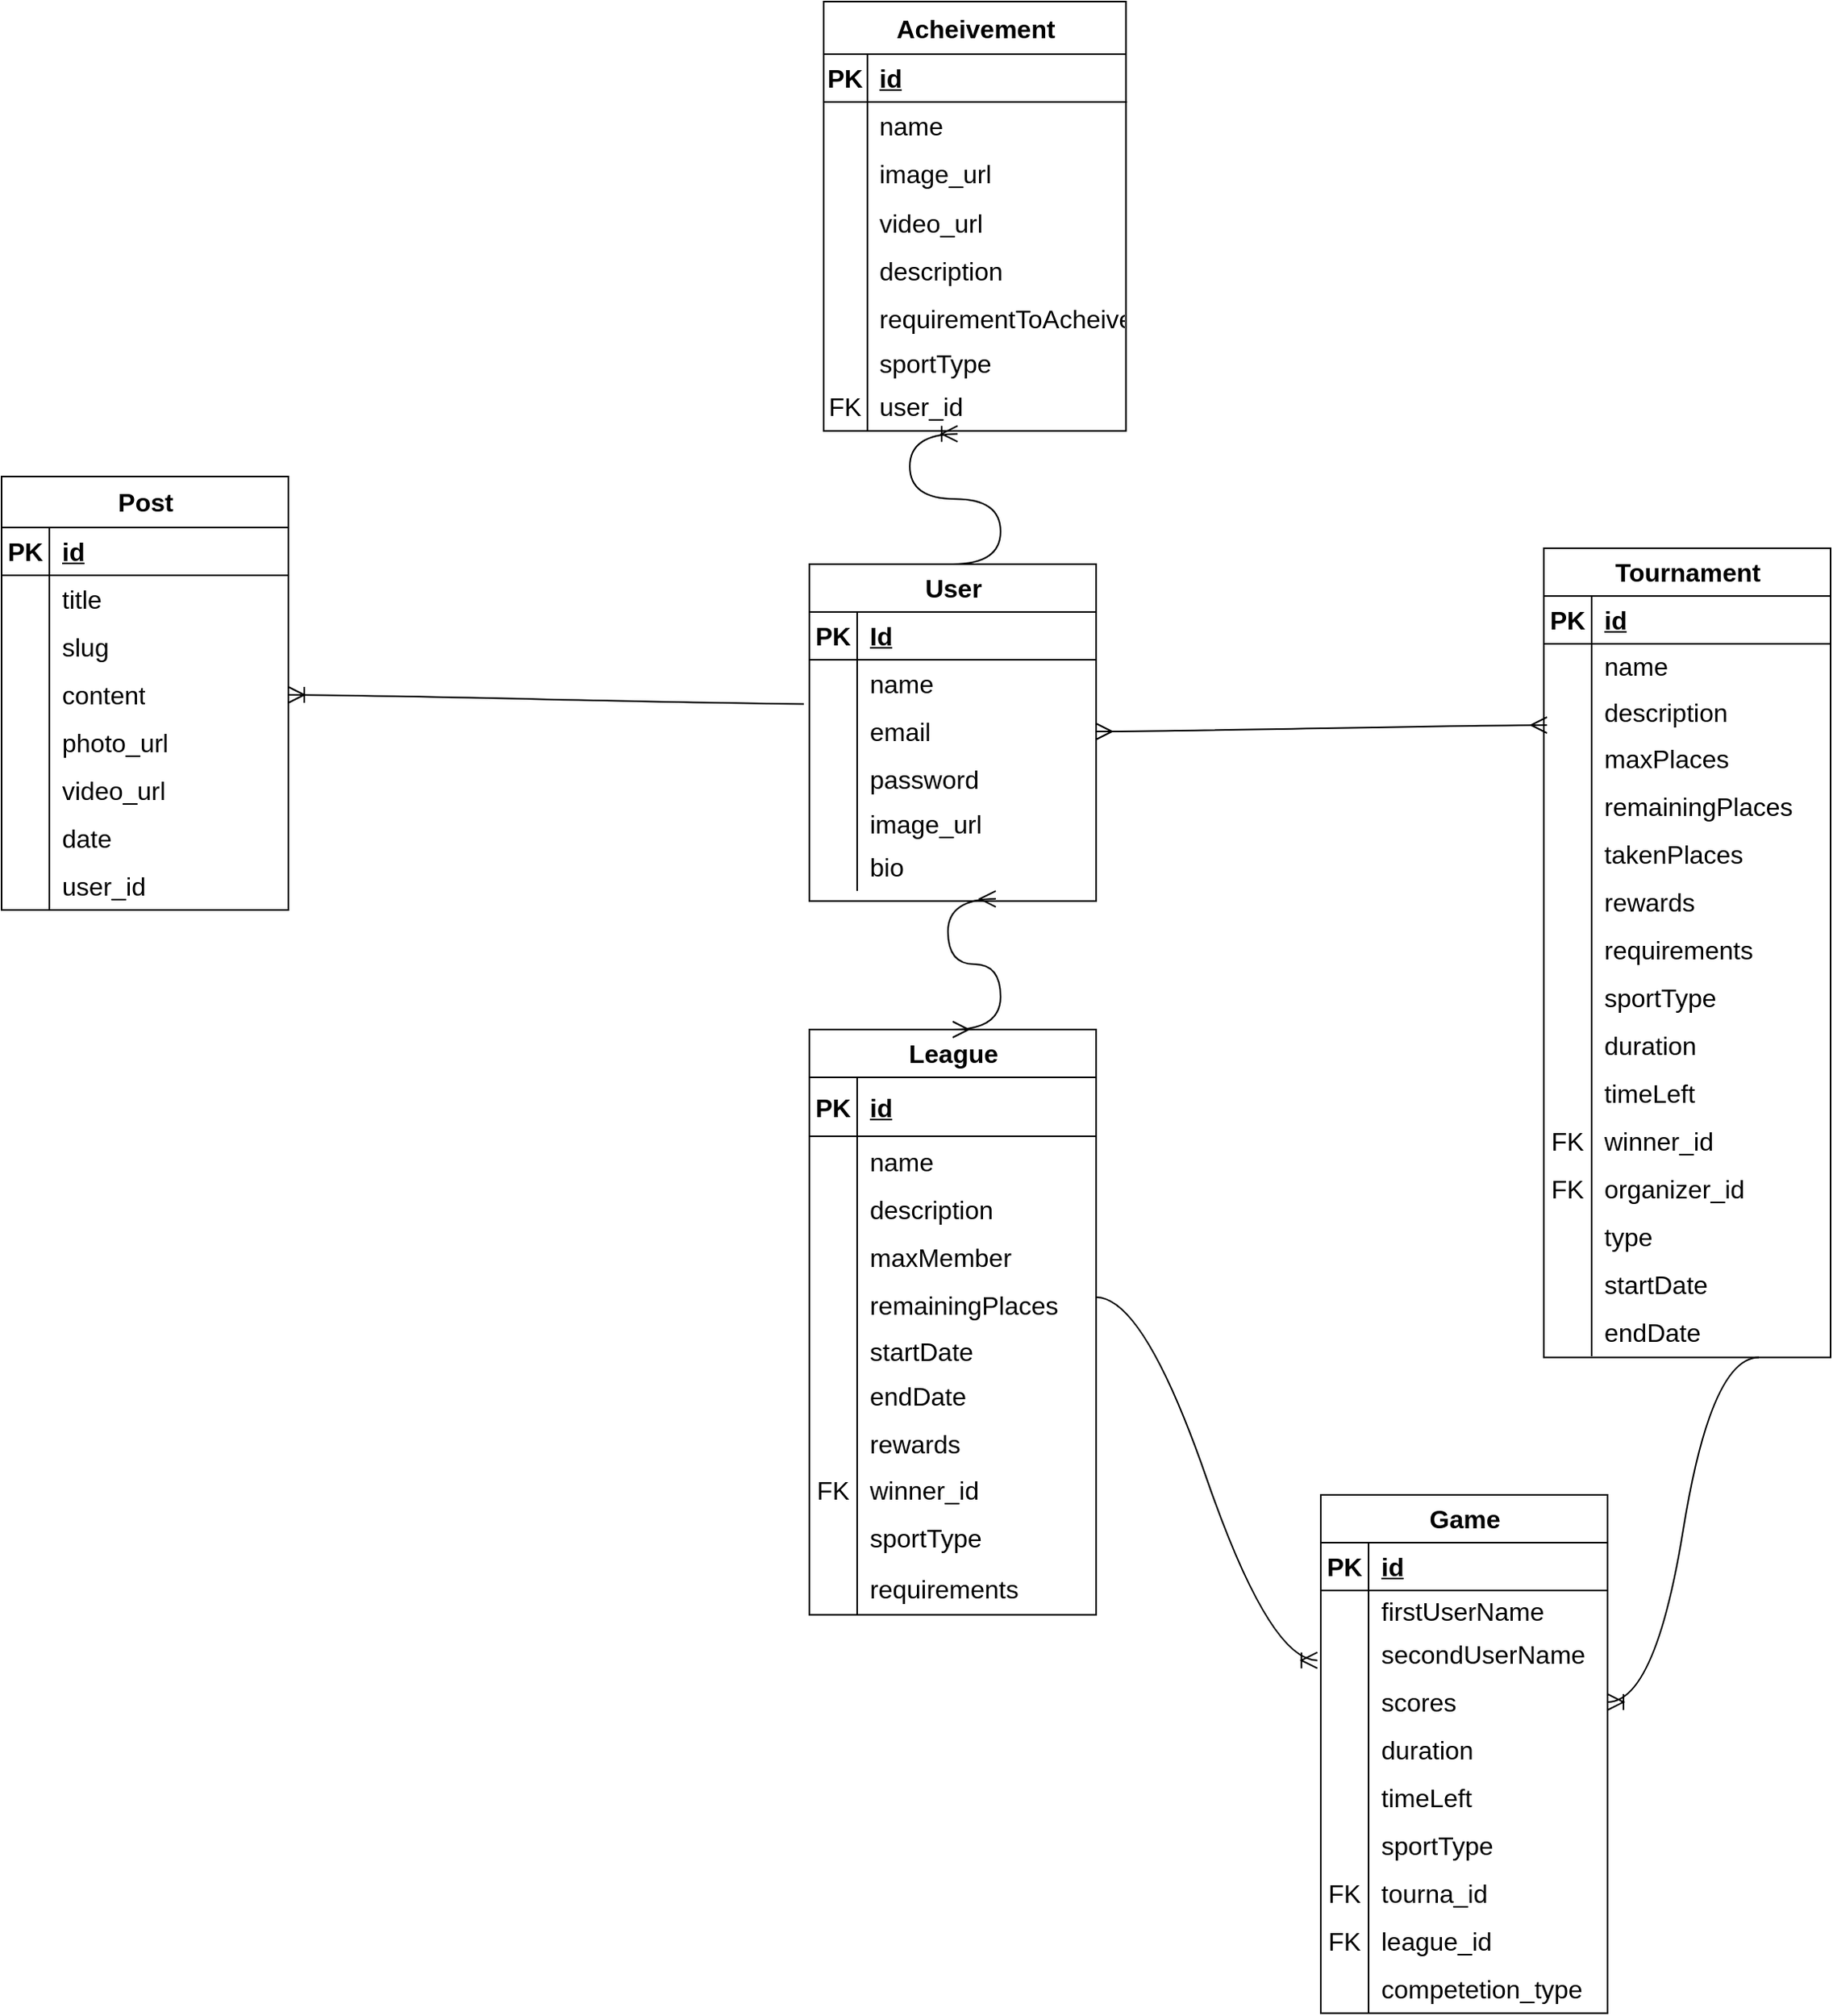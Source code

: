 <mxfile version="21.6.8" type="github">
  <diagram name="Page-1" id="uK-o1H5q1hf4X-KmGsuB">
    <mxGraphModel dx="1285" dy="946" grid="0" gridSize="10" guides="1" tooltips="1" connect="1" arrows="1" fold="1" page="0" pageScale="1" pageWidth="827" pageHeight="1169" math="0" shadow="0">
      <root>
        <mxCell id="0" />
        <mxCell id="1" parent="0" />
        <mxCell id="dwWhSKTQToxHHi_fsbyU-1" value="User" style="shape=table;startSize=30;container=1;collapsible=1;childLayout=tableLayout;fixedRows=1;rowLines=0;fontStyle=1;align=center;resizeLast=1;html=1;fontSize=16;" parent="1" vertex="1">
          <mxGeometry x="-219" y="17" width="180" height="211.429" as="geometry">
            <mxRectangle x="-402" y="-37" width="76" height="31" as="alternateBounds" />
          </mxGeometry>
        </mxCell>
        <mxCell id="dwWhSKTQToxHHi_fsbyU-2" value="" style="shape=tableRow;horizontal=0;startSize=0;swimlaneHead=0;swimlaneBody=0;fillColor=none;collapsible=0;dropTarget=0;points=[[0,0.5],[1,0.5]];portConstraint=eastwest;top=0;left=0;right=0;bottom=1;fontSize=16;" parent="dwWhSKTQToxHHi_fsbyU-1" vertex="1">
          <mxGeometry y="30" width="180" height="30" as="geometry" />
        </mxCell>
        <mxCell id="dwWhSKTQToxHHi_fsbyU-3" value="PK" style="shape=partialRectangle;connectable=0;fillColor=none;top=0;left=0;bottom=0;right=0;fontStyle=1;overflow=hidden;whiteSpace=wrap;html=1;fontSize=16;" parent="dwWhSKTQToxHHi_fsbyU-2" vertex="1">
          <mxGeometry width="30" height="30" as="geometry">
            <mxRectangle width="30" height="30" as="alternateBounds" />
          </mxGeometry>
        </mxCell>
        <mxCell id="dwWhSKTQToxHHi_fsbyU-4" value="Id" style="shape=partialRectangle;connectable=0;fillColor=none;top=0;left=0;bottom=0;right=0;align=left;spacingLeft=6;fontStyle=5;overflow=hidden;whiteSpace=wrap;html=1;fontSize=16;" parent="dwWhSKTQToxHHi_fsbyU-2" vertex="1">
          <mxGeometry x="30" width="150" height="30" as="geometry">
            <mxRectangle width="150" height="30" as="alternateBounds" />
          </mxGeometry>
        </mxCell>
        <mxCell id="dwWhSKTQToxHHi_fsbyU-5" value="" style="shape=tableRow;horizontal=0;startSize=0;swimlaneHead=0;swimlaneBody=0;fillColor=none;collapsible=0;dropTarget=0;points=[[0,0.5],[1,0.5]];portConstraint=eastwest;top=0;left=0;right=0;bottom=0;fontSize=16;" parent="dwWhSKTQToxHHi_fsbyU-1" vertex="1">
          <mxGeometry y="60" width="180" height="30" as="geometry" />
        </mxCell>
        <mxCell id="dwWhSKTQToxHHi_fsbyU-6" value="" style="shape=partialRectangle;connectable=0;fillColor=none;top=0;left=0;bottom=0;right=0;editable=1;overflow=hidden;whiteSpace=wrap;html=1;fontSize=16;" parent="dwWhSKTQToxHHi_fsbyU-5" vertex="1">
          <mxGeometry width="30" height="30" as="geometry">
            <mxRectangle width="30" height="30" as="alternateBounds" />
          </mxGeometry>
        </mxCell>
        <mxCell id="dwWhSKTQToxHHi_fsbyU-7" value="name" style="shape=partialRectangle;connectable=0;fillColor=none;top=0;left=0;bottom=0;right=0;align=left;spacingLeft=6;overflow=hidden;whiteSpace=wrap;html=1;fontSize=16;" parent="dwWhSKTQToxHHi_fsbyU-5" vertex="1">
          <mxGeometry x="30" width="150" height="30" as="geometry">
            <mxRectangle width="150" height="30" as="alternateBounds" />
          </mxGeometry>
        </mxCell>
        <mxCell id="dwWhSKTQToxHHi_fsbyU-8" value="" style="shape=tableRow;horizontal=0;startSize=0;swimlaneHead=0;swimlaneBody=0;fillColor=none;collapsible=0;dropTarget=0;points=[[0,0.5],[1,0.5]];portConstraint=eastwest;top=0;left=0;right=0;bottom=0;fontSize=16;" parent="dwWhSKTQToxHHi_fsbyU-1" vertex="1">
          <mxGeometry y="90" width="180" height="30" as="geometry" />
        </mxCell>
        <mxCell id="dwWhSKTQToxHHi_fsbyU-9" value="" style="shape=partialRectangle;connectable=0;fillColor=none;top=0;left=0;bottom=0;right=0;editable=1;overflow=hidden;whiteSpace=wrap;html=1;fontSize=16;" parent="dwWhSKTQToxHHi_fsbyU-8" vertex="1">
          <mxGeometry width="30" height="30" as="geometry">
            <mxRectangle width="30" height="30" as="alternateBounds" />
          </mxGeometry>
        </mxCell>
        <mxCell id="dwWhSKTQToxHHi_fsbyU-10" value="email" style="shape=partialRectangle;connectable=0;fillColor=none;top=0;left=0;bottom=0;right=0;align=left;spacingLeft=6;overflow=hidden;whiteSpace=wrap;html=1;fontSize=16;" parent="dwWhSKTQToxHHi_fsbyU-8" vertex="1">
          <mxGeometry x="30" width="150" height="30" as="geometry">
            <mxRectangle width="150" height="30" as="alternateBounds" />
          </mxGeometry>
        </mxCell>
        <mxCell id="dwWhSKTQToxHHi_fsbyU-11" value="" style="shape=tableRow;horizontal=0;startSize=0;swimlaneHead=0;swimlaneBody=0;fillColor=none;collapsible=0;dropTarget=0;points=[[0,0.5],[1,0.5]];portConstraint=eastwest;top=0;left=0;right=0;bottom=0;fontSize=16;" parent="dwWhSKTQToxHHi_fsbyU-1" vertex="1">
          <mxGeometry y="120" width="180" height="30" as="geometry" />
        </mxCell>
        <mxCell id="dwWhSKTQToxHHi_fsbyU-12" value="" style="shape=partialRectangle;connectable=0;fillColor=none;top=0;left=0;bottom=0;right=0;editable=1;overflow=hidden;whiteSpace=wrap;html=1;fontSize=16;" parent="dwWhSKTQToxHHi_fsbyU-11" vertex="1">
          <mxGeometry width="30" height="30" as="geometry">
            <mxRectangle width="30" height="30" as="alternateBounds" />
          </mxGeometry>
        </mxCell>
        <mxCell id="dwWhSKTQToxHHi_fsbyU-13" value="password" style="shape=partialRectangle;connectable=0;fillColor=none;top=0;left=0;bottom=0;right=0;align=left;spacingLeft=6;overflow=hidden;whiteSpace=wrap;html=1;fontSize=16;" parent="dwWhSKTQToxHHi_fsbyU-11" vertex="1">
          <mxGeometry x="30" width="150" height="30" as="geometry">
            <mxRectangle width="150" height="30" as="alternateBounds" />
          </mxGeometry>
        </mxCell>
        <mxCell id="dwWhSKTQToxHHi_fsbyU-27" value="" style="shape=tableRow;horizontal=0;startSize=0;swimlaneHead=0;swimlaneBody=0;fillColor=none;collapsible=0;dropTarget=0;points=[[0,0.5],[1,0.5]];portConstraint=eastwest;top=0;left=0;right=0;bottom=0;fontSize=16;" parent="dwWhSKTQToxHHi_fsbyU-1" vertex="1">
          <mxGeometry y="150" width="180" height="25" as="geometry" />
        </mxCell>
        <mxCell id="dwWhSKTQToxHHi_fsbyU-28" value="" style="shape=partialRectangle;connectable=0;fillColor=none;top=0;left=0;bottom=0;right=0;editable=1;overflow=hidden;whiteSpace=wrap;html=1;fontSize=16;" parent="dwWhSKTQToxHHi_fsbyU-27" vertex="1">
          <mxGeometry width="30" height="25" as="geometry">
            <mxRectangle width="30" height="25" as="alternateBounds" />
          </mxGeometry>
        </mxCell>
        <mxCell id="dwWhSKTQToxHHi_fsbyU-29" value="image_url" style="shape=partialRectangle;connectable=0;fillColor=none;top=0;left=0;bottom=0;right=0;align=left;spacingLeft=6;overflow=hidden;whiteSpace=wrap;html=1;fontSize=16;" parent="dwWhSKTQToxHHi_fsbyU-27" vertex="1">
          <mxGeometry x="30" width="150" height="25" as="geometry">
            <mxRectangle width="150" height="25" as="alternateBounds" />
          </mxGeometry>
        </mxCell>
        <mxCell id="dwWhSKTQToxHHi_fsbyU-30" value="" style="shape=tableRow;horizontal=0;startSize=0;swimlaneHead=0;swimlaneBody=0;fillColor=none;collapsible=0;dropTarget=0;points=[[0,0.5],[1,0.5]];portConstraint=eastwest;top=0;left=0;right=0;bottom=0;fontSize=16;" parent="dwWhSKTQToxHHi_fsbyU-1" vertex="1">
          <mxGeometry y="175" width="180" height="30" as="geometry" />
        </mxCell>
        <mxCell id="dwWhSKTQToxHHi_fsbyU-31" value="" style="shape=partialRectangle;connectable=0;fillColor=none;top=0;left=0;bottom=0;right=0;editable=1;overflow=hidden;whiteSpace=wrap;html=1;fontSize=16;" parent="dwWhSKTQToxHHi_fsbyU-30" vertex="1">
          <mxGeometry width="30" height="30" as="geometry">
            <mxRectangle width="30" height="30" as="alternateBounds" />
          </mxGeometry>
        </mxCell>
        <mxCell id="dwWhSKTQToxHHi_fsbyU-32" value="bio" style="shape=partialRectangle;connectable=0;fillColor=none;top=0;left=0;bottom=0;right=0;align=left;spacingLeft=6;overflow=hidden;whiteSpace=wrap;html=1;fontSize=16;" parent="dwWhSKTQToxHHi_fsbyU-30" vertex="1">
          <mxGeometry x="30" width="150" height="30" as="geometry">
            <mxRectangle width="150" height="30" as="alternateBounds" />
          </mxGeometry>
        </mxCell>
        <mxCell id="dwWhSKTQToxHHi_fsbyU-33" value="League" style="shape=table;startSize=30;container=1;collapsible=1;childLayout=tableLayout;fixedRows=1;rowLines=0;fontStyle=1;align=center;resizeLast=1;html=1;fontSize=16;" parent="1" vertex="1">
          <mxGeometry x="-219" y="309" width="180" height="367.25" as="geometry" />
        </mxCell>
        <mxCell id="dwWhSKTQToxHHi_fsbyU-34" value="" style="shape=tableRow;horizontal=0;startSize=0;swimlaneHead=0;swimlaneBody=0;fillColor=none;collapsible=0;dropTarget=0;points=[[0,0.5],[1,0.5]];portConstraint=eastwest;top=0;left=0;right=0;bottom=1;fontSize=16;" parent="dwWhSKTQToxHHi_fsbyU-33" vertex="1">
          <mxGeometry y="30" width="180" height="37" as="geometry" />
        </mxCell>
        <mxCell id="dwWhSKTQToxHHi_fsbyU-35" value="PK" style="shape=partialRectangle;connectable=0;fillColor=none;top=0;left=0;bottom=0;right=0;fontStyle=1;overflow=hidden;whiteSpace=wrap;html=1;fontSize=16;" parent="dwWhSKTQToxHHi_fsbyU-34" vertex="1">
          <mxGeometry width="30" height="37" as="geometry">
            <mxRectangle width="30" height="37" as="alternateBounds" />
          </mxGeometry>
        </mxCell>
        <mxCell id="dwWhSKTQToxHHi_fsbyU-36" value="id" style="shape=partialRectangle;connectable=0;fillColor=none;top=0;left=0;bottom=0;right=0;align=left;spacingLeft=6;fontStyle=5;overflow=hidden;whiteSpace=wrap;html=1;fontSize=16;" parent="dwWhSKTQToxHHi_fsbyU-34" vertex="1">
          <mxGeometry x="30" width="150" height="37" as="geometry">
            <mxRectangle width="150" height="37" as="alternateBounds" />
          </mxGeometry>
        </mxCell>
        <mxCell id="dwWhSKTQToxHHi_fsbyU-37" value="" style="shape=tableRow;horizontal=0;startSize=0;swimlaneHead=0;swimlaneBody=0;fillColor=none;collapsible=0;dropTarget=0;points=[[0,0.5],[1,0.5]];portConstraint=eastwest;top=0;left=0;right=0;bottom=0;fontSize=16;" parent="dwWhSKTQToxHHi_fsbyU-33" vertex="1">
          <mxGeometry y="67" width="180" height="31" as="geometry" />
        </mxCell>
        <mxCell id="dwWhSKTQToxHHi_fsbyU-38" value="" style="shape=partialRectangle;connectable=0;fillColor=none;top=0;left=0;bottom=0;right=0;editable=1;overflow=hidden;whiteSpace=wrap;html=1;fontSize=16;" parent="dwWhSKTQToxHHi_fsbyU-37" vertex="1">
          <mxGeometry width="30" height="31" as="geometry">
            <mxRectangle width="30" height="31" as="alternateBounds" />
          </mxGeometry>
        </mxCell>
        <mxCell id="dwWhSKTQToxHHi_fsbyU-39" value="name" style="shape=partialRectangle;connectable=0;fillColor=none;top=0;left=0;bottom=0;right=0;align=left;spacingLeft=6;overflow=hidden;whiteSpace=wrap;html=1;fontSize=16;" parent="dwWhSKTQToxHHi_fsbyU-37" vertex="1">
          <mxGeometry x="30" width="150" height="31" as="geometry">
            <mxRectangle width="150" height="31" as="alternateBounds" />
          </mxGeometry>
        </mxCell>
        <mxCell id="dwWhSKTQToxHHi_fsbyU-40" value="" style="shape=tableRow;horizontal=0;startSize=0;swimlaneHead=0;swimlaneBody=0;fillColor=none;collapsible=0;dropTarget=0;points=[[0,0.5],[1,0.5]];portConstraint=eastwest;top=0;left=0;right=0;bottom=0;fontSize=16;" parent="dwWhSKTQToxHHi_fsbyU-33" vertex="1">
          <mxGeometry y="98" width="180" height="30" as="geometry" />
        </mxCell>
        <mxCell id="dwWhSKTQToxHHi_fsbyU-41" value="" style="shape=partialRectangle;connectable=0;fillColor=none;top=0;left=0;bottom=0;right=0;editable=1;overflow=hidden;whiteSpace=wrap;html=1;fontSize=16;" parent="dwWhSKTQToxHHi_fsbyU-40" vertex="1">
          <mxGeometry width="30" height="30" as="geometry">
            <mxRectangle width="30" height="30" as="alternateBounds" />
          </mxGeometry>
        </mxCell>
        <mxCell id="dwWhSKTQToxHHi_fsbyU-42" value="description" style="shape=partialRectangle;connectable=0;fillColor=none;top=0;left=0;bottom=0;right=0;align=left;spacingLeft=6;overflow=hidden;whiteSpace=wrap;html=1;fontSize=16;" parent="dwWhSKTQToxHHi_fsbyU-40" vertex="1">
          <mxGeometry x="30" width="150" height="30" as="geometry">
            <mxRectangle width="150" height="30" as="alternateBounds" />
          </mxGeometry>
        </mxCell>
        <mxCell id="dwWhSKTQToxHHi_fsbyU-43" value="" style="shape=tableRow;horizontal=0;startSize=0;swimlaneHead=0;swimlaneBody=0;fillColor=none;collapsible=0;dropTarget=0;points=[[0,0.5],[1,0.5]];portConstraint=eastwest;top=0;left=0;right=0;bottom=0;fontSize=16;" parent="dwWhSKTQToxHHi_fsbyU-33" vertex="1">
          <mxGeometry y="128" width="180" height="30" as="geometry" />
        </mxCell>
        <mxCell id="dwWhSKTQToxHHi_fsbyU-44" value="" style="shape=partialRectangle;connectable=0;fillColor=none;top=0;left=0;bottom=0;right=0;editable=1;overflow=hidden;whiteSpace=wrap;html=1;fontSize=16;" parent="dwWhSKTQToxHHi_fsbyU-43" vertex="1">
          <mxGeometry width="30" height="30" as="geometry">
            <mxRectangle width="30" height="30" as="alternateBounds" />
          </mxGeometry>
        </mxCell>
        <mxCell id="dwWhSKTQToxHHi_fsbyU-45" value="maxMember" style="shape=partialRectangle;connectable=0;fillColor=none;top=0;left=0;bottom=0;right=0;align=left;spacingLeft=6;overflow=hidden;whiteSpace=wrap;html=1;fontSize=16;" parent="dwWhSKTQToxHHi_fsbyU-43" vertex="1">
          <mxGeometry x="30" width="150" height="30" as="geometry">
            <mxRectangle width="150" height="30" as="alternateBounds" />
          </mxGeometry>
        </mxCell>
        <mxCell id="dwWhSKTQToxHHi_fsbyU-46" value="" style="shape=tableRow;horizontal=0;startSize=0;swimlaneHead=0;swimlaneBody=0;fillColor=none;collapsible=0;dropTarget=0;points=[[0,0.5],[1,0.5]];portConstraint=eastwest;top=0;left=0;right=0;bottom=0;fontSize=16;" parent="dwWhSKTQToxHHi_fsbyU-33" vertex="1">
          <mxGeometry y="158" width="180" height="30" as="geometry" />
        </mxCell>
        <mxCell id="dwWhSKTQToxHHi_fsbyU-47" value="" style="shape=partialRectangle;connectable=0;fillColor=none;top=0;left=0;bottom=0;right=0;editable=1;overflow=hidden;whiteSpace=wrap;html=1;fontSize=16;" parent="dwWhSKTQToxHHi_fsbyU-46" vertex="1">
          <mxGeometry width="30" height="30" as="geometry">
            <mxRectangle width="30" height="30" as="alternateBounds" />
          </mxGeometry>
        </mxCell>
        <mxCell id="dwWhSKTQToxHHi_fsbyU-48" value="remainingPlaces" style="shape=partialRectangle;connectable=0;fillColor=none;top=0;left=0;bottom=0;right=0;align=left;spacingLeft=6;overflow=hidden;whiteSpace=wrap;html=1;fontSize=16;" parent="dwWhSKTQToxHHi_fsbyU-46" vertex="1">
          <mxGeometry x="30" width="150" height="30" as="geometry">
            <mxRectangle width="150" height="30" as="alternateBounds" />
          </mxGeometry>
        </mxCell>
        <mxCell id="dwWhSKTQToxHHi_fsbyU-49" value="" style="shape=tableRow;horizontal=0;startSize=0;swimlaneHead=0;swimlaneBody=0;fillColor=none;collapsible=0;dropTarget=0;points=[[0,0.5],[1,0.5]];portConstraint=eastwest;top=0;left=0;right=0;bottom=0;fontSize=16;" parent="dwWhSKTQToxHHi_fsbyU-33" vertex="1">
          <mxGeometry y="188" width="180" height="27" as="geometry" />
        </mxCell>
        <mxCell id="dwWhSKTQToxHHi_fsbyU-50" value="" style="shape=partialRectangle;connectable=0;fillColor=none;top=0;left=0;bottom=0;right=0;editable=1;overflow=hidden;whiteSpace=wrap;html=1;fontSize=16;" parent="dwWhSKTQToxHHi_fsbyU-49" vertex="1">
          <mxGeometry width="30" height="27" as="geometry">
            <mxRectangle width="30" height="27" as="alternateBounds" />
          </mxGeometry>
        </mxCell>
        <mxCell id="dwWhSKTQToxHHi_fsbyU-51" value="startDate" style="shape=partialRectangle;connectable=0;fillColor=none;top=0;left=0;bottom=0;right=0;align=left;spacingLeft=6;overflow=hidden;whiteSpace=wrap;html=1;fontSize=16;" parent="dwWhSKTQToxHHi_fsbyU-49" vertex="1">
          <mxGeometry x="30" width="150" height="27" as="geometry">
            <mxRectangle width="150" height="27" as="alternateBounds" />
          </mxGeometry>
        </mxCell>
        <mxCell id="dwWhSKTQToxHHi_fsbyU-52" value="" style="shape=tableRow;horizontal=0;startSize=0;swimlaneHead=0;swimlaneBody=0;fillColor=none;collapsible=0;dropTarget=0;points=[[0,0.5],[1,0.5]];portConstraint=eastwest;top=0;left=0;right=0;bottom=0;fontSize=16;" parent="dwWhSKTQToxHHi_fsbyU-33" vertex="1">
          <mxGeometry y="215" width="180" height="30" as="geometry" />
        </mxCell>
        <mxCell id="dwWhSKTQToxHHi_fsbyU-53" value="" style="shape=partialRectangle;connectable=0;fillColor=none;top=0;left=0;bottom=0;right=0;editable=1;overflow=hidden;whiteSpace=wrap;html=1;fontSize=16;" parent="dwWhSKTQToxHHi_fsbyU-52" vertex="1">
          <mxGeometry width="30" height="30" as="geometry">
            <mxRectangle width="30" height="30" as="alternateBounds" />
          </mxGeometry>
        </mxCell>
        <mxCell id="dwWhSKTQToxHHi_fsbyU-54" value="endDate" style="shape=partialRectangle;connectable=0;fillColor=none;top=0;left=0;bottom=0;right=0;align=left;spacingLeft=6;overflow=hidden;whiteSpace=wrap;html=1;fontSize=16;" parent="dwWhSKTQToxHHi_fsbyU-52" vertex="1">
          <mxGeometry x="30" width="150" height="30" as="geometry">
            <mxRectangle width="150" height="30" as="alternateBounds" />
          </mxGeometry>
        </mxCell>
        <mxCell id="dwWhSKTQToxHHi_fsbyU-55" value="" style="shape=tableRow;horizontal=0;startSize=0;swimlaneHead=0;swimlaneBody=0;fillColor=none;collapsible=0;dropTarget=0;points=[[0,0.5],[1,0.5]];portConstraint=eastwest;top=0;left=0;right=0;bottom=0;fontSize=16;" parent="dwWhSKTQToxHHi_fsbyU-33" vertex="1">
          <mxGeometry y="245" width="180" height="29" as="geometry" />
        </mxCell>
        <mxCell id="dwWhSKTQToxHHi_fsbyU-56" value="" style="shape=partialRectangle;connectable=0;fillColor=none;top=0;left=0;bottom=0;right=0;editable=1;overflow=hidden;whiteSpace=wrap;html=1;fontSize=16;" parent="dwWhSKTQToxHHi_fsbyU-55" vertex="1">
          <mxGeometry width="30" height="29" as="geometry">
            <mxRectangle width="30" height="29" as="alternateBounds" />
          </mxGeometry>
        </mxCell>
        <mxCell id="dwWhSKTQToxHHi_fsbyU-57" value="rewards" style="shape=partialRectangle;connectable=0;fillColor=none;top=0;left=0;bottom=0;right=0;align=left;spacingLeft=6;overflow=hidden;whiteSpace=wrap;html=1;fontSize=16;" parent="dwWhSKTQToxHHi_fsbyU-55" vertex="1">
          <mxGeometry x="30" width="150" height="29" as="geometry">
            <mxRectangle width="150" height="29" as="alternateBounds" />
          </mxGeometry>
        </mxCell>
        <mxCell id="dwWhSKTQToxHHi_fsbyU-58" value="" style="shape=tableRow;horizontal=0;startSize=0;swimlaneHead=0;swimlaneBody=0;fillColor=none;collapsible=0;dropTarget=0;points=[[0,0.5],[1,0.5]];portConstraint=eastwest;top=0;left=0;right=0;bottom=0;fontSize=16;" parent="dwWhSKTQToxHHi_fsbyU-33" vertex="1">
          <mxGeometry y="274" width="180" height="30" as="geometry" />
        </mxCell>
        <mxCell id="dwWhSKTQToxHHi_fsbyU-59" value="FK" style="shape=partialRectangle;connectable=0;fillColor=none;top=0;left=0;bottom=0;right=0;editable=1;overflow=hidden;whiteSpace=wrap;html=1;fontSize=16;" parent="dwWhSKTQToxHHi_fsbyU-58" vertex="1">
          <mxGeometry width="30" height="30" as="geometry">
            <mxRectangle width="30" height="30" as="alternateBounds" />
          </mxGeometry>
        </mxCell>
        <mxCell id="dwWhSKTQToxHHi_fsbyU-60" value="winner_id" style="shape=partialRectangle;connectable=0;fillColor=none;top=0;left=0;bottom=0;right=0;align=left;spacingLeft=6;overflow=hidden;whiteSpace=wrap;html=1;fontSize=16;" parent="dwWhSKTQToxHHi_fsbyU-58" vertex="1">
          <mxGeometry x="30" width="150" height="30" as="geometry">
            <mxRectangle width="150" height="30" as="alternateBounds" />
          </mxGeometry>
        </mxCell>
        <mxCell id="dwWhSKTQToxHHi_fsbyU-147" value="" style="shape=tableRow;horizontal=0;startSize=0;swimlaneHead=0;swimlaneBody=0;fillColor=none;collapsible=0;dropTarget=0;points=[[0,0.5],[1,0.5]];portConstraint=eastwest;top=0;left=0;right=0;bottom=0;fontSize=16;" parent="dwWhSKTQToxHHi_fsbyU-33" vertex="1">
          <mxGeometry y="304" width="180" height="30" as="geometry" />
        </mxCell>
        <mxCell id="dwWhSKTQToxHHi_fsbyU-148" value="" style="shape=partialRectangle;connectable=0;fillColor=none;top=0;left=0;bottom=0;right=0;editable=1;overflow=hidden;whiteSpace=wrap;html=1;fontSize=16;" parent="dwWhSKTQToxHHi_fsbyU-147" vertex="1">
          <mxGeometry width="30" height="30" as="geometry">
            <mxRectangle width="30" height="30" as="alternateBounds" />
          </mxGeometry>
        </mxCell>
        <mxCell id="dwWhSKTQToxHHi_fsbyU-149" value="sportType" style="shape=partialRectangle;connectable=0;fillColor=none;top=0;left=0;bottom=0;right=0;align=left;spacingLeft=6;overflow=hidden;whiteSpace=wrap;html=1;fontSize=16;" parent="dwWhSKTQToxHHi_fsbyU-147" vertex="1">
          <mxGeometry x="30" width="150" height="30" as="geometry">
            <mxRectangle width="150" height="30" as="alternateBounds" />
          </mxGeometry>
        </mxCell>
        <mxCell id="IuVlJMqa_FTVn9__E9sm-7" value="" style="shape=tableRow;horizontal=0;startSize=0;swimlaneHead=0;swimlaneBody=0;fillColor=none;collapsible=0;dropTarget=0;points=[[0,0.5],[1,0.5]];portConstraint=eastwest;top=0;left=0;right=0;bottom=0;fontSize=16;" vertex="1" parent="dwWhSKTQToxHHi_fsbyU-33">
          <mxGeometry y="334" width="180" height="33" as="geometry" />
        </mxCell>
        <mxCell id="IuVlJMqa_FTVn9__E9sm-8" value="" style="shape=partialRectangle;connectable=0;fillColor=none;top=0;left=0;bottom=0;right=0;editable=1;overflow=hidden;whiteSpace=wrap;html=1;fontSize=16;" vertex="1" parent="IuVlJMqa_FTVn9__E9sm-7">
          <mxGeometry width="30" height="33" as="geometry">
            <mxRectangle width="30" height="33" as="alternateBounds" />
          </mxGeometry>
        </mxCell>
        <mxCell id="IuVlJMqa_FTVn9__E9sm-9" value="requirements" style="shape=partialRectangle;connectable=0;fillColor=none;top=0;left=0;bottom=0;right=0;align=left;spacingLeft=6;overflow=hidden;whiteSpace=wrap;html=1;fontSize=16;" vertex="1" parent="IuVlJMqa_FTVn9__E9sm-7">
          <mxGeometry x="30" width="150" height="33" as="geometry">
            <mxRectangle width="150" height="33" as="alternateBounds" />
          </mxGeometry>
        </mxCell>
        <mxCell id="dwWhSKTQToxHHi_fsbyU-64" value="Tournament" style="shape=table;startSize=30;container=1;collapsible=1;childLayout=tableLayout;fixedRows=1;rowLines=0;fontStyle=1;align=center;resizeLast=1;html=1;fontSize=16;" parent="1" vertex="1">
          <mxGeometry x="242" y="7" width="180" height="507.711" as="geometry" />
        </mxCell>
        <mxCell id="dwWhSKTQToxHHi_fsbyU-65" value="" style="shape=tableRow;horizontal=0;startSize=0;swimlaneHead=0;swimlaneBody=0;fillColor=none;collapsible=0;dropTarget=0;points=[[0,0.5],[1,0.5]];portConstraint=eastwest;top=0;left=0;right=0;bottom=1;fontSize=16;" parent="dwWhSKTQToxHHi_fsbyU-64" vertex="1">
          <mxGeometry y="30" width="180" height="30" as="geometry" />
        </mxCell>
        <mxCell id="dwWhSKTQToxHHi_fsbyU-66" value="PK" style="shape=partialRectangle;connectable=0;fillColor=none;top=0;left=0;bottom=0;right=0;fontStyle=1;overflow=hidden;whiteSpace=wrap;html=1;fontSize=16;" parent="dwWhSKTQToxHHi_fsbyU-65" vertex="1">
          <mxGeometry width="30" height="30" as="geometry">
            <mxRectangle width="30" height="30" as="alternateBounds" />
          </mxGeometry>
        </mxCell>
        <mxCell id="dwWhSKTQToxHHi_fsbyU-67" value="id" style="shape=partialRectangle;connectable=0;fillColor=none;top=0;left=0;bottom=0;right=0;align=left;spacingLeft=6;fontStyle=5;overflow=hidden;whiteSpace=wrap;html=1;fontSize=16;" parent="dwWhSKTQToxHHi_fsbyU-65" vertex="1">
          <mxGeometry x="30" width="150" height="30" as="geometry">
            <mxRectangle width="150" height="30" as="alternateBounds" />
          </mxGeometry>
        </mxCell>
        <mxCell id="dwWhSKTQToxHHi_fsbyU-68" value="" style="shape=tableRow;horizontal=0;startSize=0;swimlaneHead=0;swimlaneBody=0;fillColor=none;collapsible=0;dropTarget=0;points=[[0,0.5],[1,0.5]];portConstraint=eastwest;top=0;left=0;right=0;bottom=0;fontSize=16;" parent="dwWhSKTQToxHHi_fsbyU-64" vertex="1">
          <mxGeometry y="60" width="180" height="28" as="geometry" />
        </mxCell>
        <mxCell id="dwWhSKTQToxHHi_fsbyU-69" value="" style="shape=partialRectangle;connectable=0;fillColor=none;top=0;left=0;bottom=0;right=0;editable=1;overflow=hidden;whiteSpace=wrap;html=1;fontSize=16;" parent="dwWhSKTQToxHHi_fsbyU-68" vertex="1">
          <mxGeometry width="30" height="28" as="geometry">
            <mxRectangle width="30" height="28" as="alternateBounds" />
          </mxGeometry>
        </mxCell>
        <mxCell id="dwWhSKTQToxHHi_fsbyU-70" value="name" style="shape=partialRectangle;connectable=0;fillColor=none;top=0;left=0;bottom=0;right=0;align=left;spacingLeft=6;overflow=hidden;whiteSpace=wrap;html=1;fontSize=16;" parent="dwWhSKTQToxHHi_fsbyU-68" vertex="1">
          <mxGeometry x="30" width="150" height="28" as="geometry">
            <mxRectangle width="150" height="28" as="alternateBounds" />
          </mxGeometry>
        </mxCell>
        <mxCell id="dwWhSKTQToxHHi_fsbyU-71" value="" style="shape=tableRow;horizontal=0;startSize=0;swimlaneHead=0;swimlaneBody=0;fillColor=none;collapsible=0;dropTarget=0;points=[[0,0.5],[1,0.5]];portConstraint=eastwest;top=0;left=0;right=0;bottom=0;fontSize=16;" parent="dwWhSKTQToxHHi_fsbyU-64" vertex="1">
          <mxGeometry y="88" width="180" height="29" as="geometry" />
        </mxCell>
        <mxCell id="dwWhSKTQToxHHi_fsbyU-72" value="" style="shape=partialRectangle;connectable=0;fillColor=none;top=0;left=0;bottom=0;right=0;editable=1;overflow=hidden;whiteSpace=wrap;html=1;fontSize=16;" parent="dwWhSKTQToxHHi_fsbyU-71" vertex="1">
          <mxGeometry width="30" height="29" as="geometry">
            <mxRectangle width="30" height="29" as="alternateBounds" />
          </mxGeometry>
        </mxCell>
        <mxCell id="dwWhSKTQToxHHi_fsbyU-73" value="description" style="shape=partialRectangle;connectable=0;fillColor=none;top=0;left=0;bottom=0;right=0;align=left;spacingLeft=6;overflow=hidden;whiteSpace=wrap;html=1;fontSize=16;" parent="dwWhSKTQToxHHi_fsbyU-71" vertex="1">
          <mxGeometry x="30" width="150" height="29" as="geometry">
            <mxRectangle width="150" height="29" as="alternateBounds" />
          </mxGeometry>
        </mxCell>
        <mxCell id="dwWhSKTQToxHHi_fsbyU-74" value="" style="shape=tableRow;horizontal=0;startSize=0;swimlaneHead=0;swimlaneBody=0;fillColor=none;collapsible=0;dropTarget=0;points=[[0,0.5],[1,0.5]];portConstraint=eastwest;top=0;left=0;right=0;bottom=0;fontSize=16;" parent="dwWhSKTQToxHHi_fsbyU-64" vertex="1">
          <mxGeometry y="117" width="180" height="30" as="geometry" />
        </mxCell>
        <mxCell id="dwWhSKTQToxHHi_fsbyU-75" value="" style="shape=partialRectangle;connectable=0;fillColor=none;top=0;left=0;bottom=0;right=0;editable=1;overflow=hidden;whiteSpace=wrap;html=1;fontSize=16;" parent="dwWhSKTQToxHHi_fsbyU-74" vertex="1">
          <mxGeometry width="30" height="30" as="geometry">
            <mxRectangle width="30" height="30" as="alternateBounds" />
          </mxGeometry>
        </mxCell>
        <mxCell id="dwWhSKTQToxHHi_fsbyU-76" value="maxPlaces" style="shape=partialRectangle;connectable=0;fillColor=none;top=0;left=0;bottom=0;right=0;align=left;spacingLeft=6;overflow=hidden;whiteSpace=wrap;html=1;fontSize=16;" parent="dwWhSKTQToxHHi_fsbyU-74" vertex="1">
          <mxGeometry x="30" width="150" height="30" as="geometry">
            <mxRectangle width="150" height="30" as="alternateBounds" />
          </mxGeometry>
        </mxCell>
        <mxCell id="dwWhSKTQToxHHi_fsbyU-77" value="" style="shape=tableRow;horizontal=0;startSize=0;swimlaneHead=0;swimlaneBody=0;fillColor=none;collapsible=0;dropTarget=0;points=[[0,0.5],[1,0.5]];portConstraint=eastwest;top=0;left=0;right=0;bottom=0;fontSize=16;" parent="dwWhSKTQToxHHi_fsbyU-64" vertex="1">
          <mxGeometry y="147" width="180" height="30" as="geometry" />
        </mxCell>
        <mxCell id="dwWhSKTQToxHHi_fsbyU-78" value="" style="shape=partialRectangle;connectable=0;fillColor=none;top=0;left=0;bottom=0;right=0;editable=1;overflow=hidden;whiteSpace=wrap;html=1;fontSize=16;" parent="dwWhSKTQToxHHi_fsbyU-77" vertex="1">
          <mxGeometry width="30" height="30" as="geometry">
            <mxRectangle width="30" height="30" as="alternateBounds" />
          </mxGeometry>
        </mxCell>
        <mxCell id="dwWhSKTQToxHHi_fsbyU-79" value="remainingPlaces" style="shape=partialRectangle;connectable=0;fillColor=none;top=0;left=0;bottom=0;right=0;align=left;spacingLeft=6;overflow=hidden;whiteSpace=wrap;html=1;fontSize=16;" parent="dwWhSKTQToxHHi_fsbyU-77" vertex="1">
          <mxGeometry x="30" width="150" height="30" as="geometry">
            <mxRectangle width="150" height="30" as="alternateBounds" />
          </mxGeometry>
        </mxCell>
        <mxCell id="dwWhSKTQToxHHi_fsbyU-80" value="" style="shape=tableRow;horizontal=0;startSize=0;swimlaneHead=0;swimlaneBody=0;fillColor=none;collapsible=0;dropTarget=0;points=[[0,0.5],[1,0.5]];portConstraint=eastwest;top=0;left=0;right=0;bottom=0;fontSize=16;" parent="dwWhSKTQToxHHi_fsbyU-64" vertex="1">
          <mxGeometry y="177" width="180" height="30" as="geometry" />
        </mxCell>
        <mxCell id="dwWhSKTQToxHHi_fsbyU-81" value="" style="shape=partialRectangle;connectable=0;fillColor=none;top=0;left=0;bottom=0;right=0;editable=1;overflow=hidden;whiteSpace=wrap;html=1;fontSize=16;" parent="dwWhSKTQToxHHi_fsbyU-80" vertex="1">
          <mxGeometry width="30" height="30" as="geometry">
            <mxRectangle width="30" height="30" as="alternateBounds" />
          </mxGeometry>
        </mxCell>
        <mxCell id="dwWhSKTQToxHHi_fsbyU-82" value="takenPlaces" style="shape=partialRectangle;connectable=0;fillColor=none;top=0;left=0;bottom=0;right=0;align=left;spacingLeft=6;overflow=hidden;whiteSpace=wrap;html=1;fontSize=16;" parent="dwWhSKTQToxHHi_fsbyU-80" vertex="1">
          <mxGeometry x="30" width="150" height="30" as="geometry">
            <mxRectangle width="150" height="30" as="alternateBounds" />
          </mxGeometry>
        </mxCell>
        <mxCell id="dwWhSKTQToxHHi_fsbyU-83" value="" style="shape=tableRow;horizontal=0;startSize=0;swimlaneHead=0;swimlaneBody=0;fillColor=none;collapsible=0;dropTarget=0;points=[[0,0.5],[1,0.5]];portConstraint=eastwest;top=0;left=0;right=0;bottom=0;fontSize=16;" parent="dwWhSKTQToxHHi_fsbyU-64" vertex="1">
          <mxGeometry y="207" width="180" height="30" as="geometry" />
        </mxCell>
        <mxCell id="dwWhSKTQToxHHi_fsbyU-84" value="" style="shape=partialRectangle;connectable=0;fillColor=none;top=0;left=0;bottom=0;right=0;editable=1;overflow=hidden;whiteSpace=wrap;html=1;fontSize=16;" parent="dwWhSKTQToxHHi_fsbyU-83" vertex="1">
          <mxGeometry width="30" height="30" as="geometry">
            <mxRectangle width="30" height="30" as="alternateBounds" />
          </mxGeometry>
        </mxCell>
        <mxCell id="dwWhSKTQToxHHi_fsbyU-85" value="rewards" style="shape=partialRectangle;connectable=0;fillColor=none;top=0;left=0;bottom=0;right=0;align=left;spacingLeft=6;overflow=hidden;whiteSpace=wrap;html=1;fontSize=16;" parent="dwWhSKTQToxHHi_fsbyU-83" vertex="1">
          <mxGeometry x="30" width="150" height="30" as="geometry">
            <mxRectangle width="150" height="30" as="alternateBounds" />
          </mxGeometry>
        </mxCell>
        <mxCell id="dwWhSKTQToxHHi_fsbyU-86" value="" style="shape=tableRow;horizontal=0;startSize=0;swimlaneHead=0;swimlaneBody=0;fillColor=none;collapsible=0;dropTarget=0;points=[[0,0.5],[1,0.5]];portConstraint=eastwest;top=0;left=0;right=0;bottom=0;fontSize=16;" parent="dwWhSKTQToxHHi_fsbyU-64" vertex="1">
          <mxGeometry y="237" width="180" height="30" as="geometry" />
        </mxCell>
        <mxCell id="dwWhSKTQToxHHi_fsbyU-87" value="" style="shape=partialRectangle;connectable=0;fillColor=none;top=0;left=0;bottom=0;right=0;editable=1;overflow=hidden;whiteSpace=wrap;html=1;fontSize=16;" parent="dwWhSKTQToxHHi_fsbyU-86" vertex="1">
          <mxGeometry width="30" height="30" as="geometry">
            <mxRectangle width="30" height="30" as="alternateBounds" />
          </mxGeometry>
        </mxCell>
        <mxCell id="dwWhSKTQToxHHi_fsbyU-88" value="requirements" style="shape=partialRectangle;connectable=0;fillColor=none;top=0;left=0;bottom=0;right=0;align=left;spacingLeft=6;overflow=hidden;whiteSpace=wrap;html=1;fontSize=16;" parent="dwWhSKTQToxHHi_fsbyU-86" vertex="1">
          <mxGeometry x="30" width="150" height="30" as="geometry">
            <mxRectangle width="150" height="30" as="alternateBounds" />
          </mxGeometry>
        </mxCell>
        <mxCell id="dwWhSKTQToxHHi_fsbyU-89" value="" style="shape=tableRow;horizontal=0;startSize=0;swimlaneHead=0;swimlaneBody=0;fillColor=none;collapsible=0;dropTarget=0;points=[[0,0.5],[1,0.5]];portConstraint=eastwest;top=0;left=0;right=0;bottom=0;fontSize=16;" parent="dwWhSKTQToxHHi_fsbyU-64" vertex="1">
          <mxGeometry y="267" width="180" height="30" as="geometry" />
        </mxCell>
        <mxCell id="dwWhSKTQToxHHi_fsbyU-90" value="" style="shape=partialRectangle;connectable=0;fillColor=none;top=0;left=0;bottom=0;right=0;editable=1;overflow=hidden;whiteSpace=wrap;html=1;fontSize=16;" parent="dwWhSKTQToxHHi_fsbyU-89" vertex="1">
          <mxGeometry width="30" height="30" as="geometry">
            <mxRectangle width="30" height="30" as="alternateBounds" />
          </mxGeometry>
        </mxCell>
        <mxCell id="dwWhSKTQToxHHi_fsbyU-91" value="sportType" style="shape=partialRectangle;connectable=0;fillColor=none;top=0;left=0;bottom=0;right=0;align=left;spacingLeft=6;overflow=hidden;whiteSpace=wrap;html=1;fontSize=16;" parent="dwWhSKTQToxHHi_fsbyU-89" vertex="1">
          <mxGeometry x="30" width="150" height="30" as="geometry">
            <mxRectangle width="150" height="30" as="alternateBounds" />
          </mxGeometry>
        </mxCell>
        <mxCell id="dwWhSKTQToxHHi_fsbyU-92" value="" style="shape=tableRow;horizontal=0;startSize=0;swimlaneHead=0;swimlaneBody=0;fillColor=none;collapsible=0;dropTarget=0;points=[[0,0.5],[1,0.5]];portConstraint=eastwest;top=0;left=0;right=0;bottom=0;fontSize=16;" parent="dwWhSKTQToxHHi_fsbyU-64" vertex="1">
          <mxGeometry y="297" width="180" height="30" as="geometry" />
        </mxCell>
        <mxCell id="dwWhSKTQToxHHi_fsbyU-93" value="" style="shape=partialRectangle;connectable=0;fillColor=none;top=0;left=0;bottom=0;right=0;editable=1;overflow=hidden;whiteSpace=wrap;html=1;fontSize=16;" parent="dwWhSKTQToxHHi_fsbyU-92" vertex="1">
          <mxGeometry width="30" height="30" as="geometry">
            <mxRectangle width="30" height="30" as="alternateBounds" />
          </mxGeometry>
        </mxCell>
        <mxCell id="dwWhSKTQToxHHi_fsbyU-94" value="duration" style="shape=partialRectangle;connectable=0;fillColor=none;top=0;left=0;bottom=0;right=0;align=left;spacingLeft=6;overflow=hidden;whiteSpace=wrap;html=1;fontSize=16;" parent="dwWhSKTQToxHHi_fsbyU-92" vertex="1">
          <mxGeometry x="30" width="150" height="30" as="geometry">
            <mxRectangle width="150" height="30" as="alternateBounds" />
          </mxGeometry>
        </mxCell>
        <mxCell id="dwWhSKTQToxHHi_fsbyU-95" value="" style="shape=tableRow;horizontal=0;startSize=0;swimlaneHead=0;swimlaneBody=0;fillColor=none;collapsible=0;dropTarget=0;points=[[0,0.5],[1,0.5]];portConstraint=eastwest;top=0;left=0;right=0;bottom=0;fontSize=16;" parent="dwWhSKTQToxHHi_fsbyU-64" vertex="1">
          <mxGeometry y="327" width="180" height="30" as="geometry" />
        </mxCell>
        <mxCell id="dwWhSKTQToxHHi_fsbyU-96" value="" style="shape=partialRectangle;connectable=0;fillColor=none;top=0;left=0;bottom=0;right=0;editable=1;overflow=hidden;whiteSpace=wrap;html=1;fontSize=16;" parent="dwWhSKTQToxHHi_fsbyU-95" vertex="1">
          <mxGeometry width="30" height="30" as="geometry">
            <mxRectangle width="30" height="30" as="alternateBounds" />
          </mxGeometry>
        </mxCell>
        <mxCell id="dwWhSKTQToxHHi_fsbyU-97" value="timeLeft" style="shape=partialRectangle;connectable=0;fillColor=none;top=0;left=0;bottom=0;right=0;align=left;spacingLeft=6;overflow=hidden;whiteSpace=wrap;html=1;fontSize=16;" parent="dwWhSKTQToxHHi_fsbyU-95" vertex="1">
          <mxGeometry x="30" width="150" height="30" as="geometry">
            <mxRectangle width="150" height="30" as="alternateBounds" />
          </mxGeometry>
        </mxCell>
        <mxCell id="dwWhSKTQToxHHi_fsbyU-98" value="" style="shape=tableRow;horizontal=0;startSize=0;swimlaneHead=0;swimlaneBody=0;fillColor=none;collapsible=0;dropTarget=0;points=[[0,0.5],[1,0.5]];portConstraint=eastwest;top=0;left=0;right=0;bottom=0;fontSize=16;" parent="dwWhSKTQToxHHi_fsbyU-64" vertex="1">
          <mxGeometry y="357" width="180" height="30" as="geometry" />
        </mxCell>
        <mxCell id="dwWhSKTQToxHHi_fsbyU-99" value="FK" style="shape=partialRectangle;connectable=0;fillColor=none;top=0;left=0;bottom=0;right=0;editable=1;overflow=hidden;whiteSpace=wrap;html=1;fontSize=16;" parent="dwWhSKTQToxHHi_fsbyU-98" vertex="1">
          <mxGeometry width="30" height="30" as="geometry">
            <mxRectangle width="30" height="30" as="alternateBounds" />
          </mxGeometry>
        </mxCell>
        <mxCell id="dwWhSKTQToxHHi_fsbyU-100" value="winner_id" style="shape=partialRectangle;connectable=0;fillColor=none;top=0;left=0;bottom=0;right=0;align=left;spacingLeft=6;overflow=hidden;whiteSpace=wrap;html=1;fontSize=16;" parent="dwWhSKTQToxHHi_fsbyU-98" vertex="1">
          <mxGeometry x="30" width="150" height="30" as="geometry">
            <mxRectangle width="150" height="30" as="alternateBounds" />
          </mxGeometry>
        </mxCell>
        <mxCell id="dwWhSKTQToxHHi_fsbyU-138" value="" style="shape=tableRow;horizontal=0;startSize=0;swimlaneHead=0;swimlaneBody=0;fillColor=none;collapsible=0;dropTarget=0;points=[[0,0.5],[1,0.5]];portConstraint=eastwest;top=0;left=0;right=0;bottom=0;fontSize=16;" parent="dwWhSKTQToxHHi_fsbyU-64" vertex="1">
          <mxGeometry y="387" width="180" height="30" as="geometry" />
        </mxCell>
        <mxCell id="dwWhSKTQToxHHi_fsbyU-139" value="FK" style="shape=partialRectangle;connectable=0;fillColor=none;top=0;left=0;bottom=0;right=0;editable=1;overflow=hidden;whiteSpace=wrap;html=1;fontSize=16;" parent="dwWhSKTQToxHHi_fsbyU-138" vertex="1">
          <mxGeometry width="30" height="30" as="geometry">
            <mxRectangle width="30" height="30" as="alternateBounds" />
          </mxGeometry>
        </mxCell>
        <mxCell id="dwWhSKTQToxHHi_fsbyU-140" value="organizer_id" style="shape=partialRectangle;connectable=0;fillColor=none;top=0;left=0;bottom=0;right=0;align=left;spacingLeft=6;overflow=hidden;whiteSpace=wrap;html=1;fontSize=16;" parent="dwWhSKTQToxHHi_fsbyU-138" vertex="1">
          <mxGeometry x="30" width="150" height="30" as="geometry">
            <mxRectangle width="150" height="30" as="alternateBounds" />
          </mxGeometry>
        </mxCell>
        <mxCell id="dwWhSKTQToxHHi_fsbyU-141" value="" style="shape=tableRow;horizontal=0;startSize=0;swimlaneHead=0;swimlaneBody=0;fillColor=none;collapsible=0;dropTarget=0;points=[[0,0.5],[1,0.5]];portConstraint=eastwest;top=0;left=0;right=0;bottom=0;fontSize=16;" parent="dwWhSKTQToxHHi_fsbyU-64" vertex="1">
          <mxGeometry y="417" width="180" height="30" as="geometry" />
        </mxCell>
        <mxCell id="dwWhSKTQToxHHi_fsbyU-142" value="" style="shape=partialRectangle;connectable=0;fillColor=none;top=0;left=0;bottom=0;right=0;editable=1;overflow=hidden;whiteSpace=wrap;html=1;fontSize=16;" parent="dwWhSKTQToxHHi_fsbyU-141" vertex="1">
          <mxGeometry width="30" height="30" as="geometry">
            <mxRectangle width="30" height="30" as="alternateBounds" />
          </mxGeometry>
        </mxCell>
        <mxCell id="dwWhSKTQToxHHi_fsbyU-143" value="type" style="shape=partialRectangle;connectable=0;fillColor=none;top=0;left=0;bottom=0;right=0;align=left;spacingLeft=6;overflow=hidden;whiteSpace=wrap;html=1;fontSize=16;" parent="dwWhSKTQToxHHi_fsbyU-141" vertex="1">
          <mxGeometry x="30" width="150" height="30" as="geometry">
            <mxRectangle width="150" height="30" as="alternateBounds" />
          </mxGeometry>
        </mxCell>
        <mxCell id="IuVlJMqa_FTVn9__E9sm-1" value="" style="shape=tableRow;horizontal=0;startSize=0;swimlaneHead=0;swimlaneBody=0;fillColor=none;collapsible=0;dropTarget=0;points=[[0,0.5],[1,0.5]];portConstraint=eastwest;top=0;left=0;right=0;bottom=0;fontSize=16;" vertex="1" parent="dwWhSKTQToxHHi_fsbyU-64">
          <mxGeometry y="447" width="180" height="30" as="geometry" />
        </mxCell>
        <mxCell id="IuVlJMqa_FTVn9__E9sm-2" value="" style="shape=partialRectangle;connectable=0;fillColor=none;top=0;left=0;bottom=0;right=0;editable=1;overflow=hidden;whiteSpace=wrap;html=1;fontSize=16;" vertex="1" parent="IuVlJMqa_FTVn9__E9sm-1">
          <mxGeometry width="30" height="30" as="geometry">
            <mxRectangle width="30" height="30" as="alternateBounds" />
          </mxGeometry>
        </mxCell>
        <mxCell id="IuVlJMqa_FTVn9__E9sm-3" value="startDate" style="shape=partialRectangle;connectable=0;fillColor=none;top=0;left=0;bottom=0;right=0;align=left;spacingLeft=6;overflow=hidden;whiteSpace=wrap;html=1;fontSize=16;" vertex="1" parent="IuVlJMqa_FTVn9__E9sm-1">
          <mxGeometry x="30" width="150" height="30" as="geometry">
            <mxRectangle width="150" height="30" as="alternateBounds" />
          </mxGeometry>
        </mxCell>
        <mxCell id="IuVlJMqa_FTVn9__E9sm-4" value="" style="shape=tableRow;horizontal=0;startSize=0;swimlaneHead=0;swimlaneBody=0;fillColor=none;collapsible=0;dropTarget=0;points=[[0,0.5],[1,0.5]];portConstraint=eastwest;top=0;left=0;right=0;bottom=0;fontSize=16;" vertex="1" parent="dwWhSKTQToxHHi_fsbyU-64">
          <mxGeometry y="477" width="180" height="30" as="geometry" />
        </mxCell>
        <mxCell id="IuVlJMqa_FTVn9__E9sm-5" value="" style="shape=partialRectangle;connectable=0;fillColor=none;top=0;left=0;bottom=0;right=0;editable=1;overflow=hidden;whiteSpace=wrap;html=1;fontSize=16;" vertex="1" parent="IuVlJMqa_FTVn9__E9sm-4">
          <mxGeometry width="30" height="30" as="geometry">
            <mxRectangle width="30" height="30" as="alternateBounds" />
          </mxGeometry>
        </mxCell>
        <mxCell id="IuVlJMqa_FTVn9__E9sm-6" value="endDate" style="shape=partialRectangle;connectable=0;fillColor=none;top=0;left=0;bottom=0;right=0;align=left;spacingLeft=6;overflow=hidden;whiteSpace=wrap;html=1;fontSize=16;" vertex="1" parent="IuVlJMqa_FTVn9__E9sm-4">
          <mxGeometry x="30" width="150" height="30" as="geometry">
            <mxRectangle width="150" height="30" as="alternateBounds" />
          </mxGeometry>
        </mxCell>
        <mxCell id="dwWhSKTQToxHHi_fsbyU-151" value="Game" style="shape=table;startSize=30;container=1;collapsible=1;childLayout=tableLayout;fixedRows=1;rowLines=0;fontStyle=1;align=center;resizeLast=1;html=1;fontSize=16;" parent="1" vertex="1">
          <mxGeometry x="102" y="601" width="180" height="325.294" as="geometry" />
        </mxCell>
        <mxCell id="dwWhSKTQToxHHi_fsbyU-152" value="" style="shape=tableRow;horizontal=0;startSize=0;swimlaneHead=0;swimlaneBody=0;fillColor=none;collapsible=0;dropTarget=0;points=[[0,0.5],[1,0.5]];portConstraint=eastwest;top=0;left=0;right=0;bottom=1;fontSize=16;" parent="dwWhSKTQToxHHi_fsbyU-151" vertex="1">
          <mxGeometry y="30" width="180" height="30" as="geometry" />
        </mxCell>
        <mxCell id="dwWhSKTQToxHHi_fsbyU-153" value="PK" style="shape=partialRectangle;connectable=0;fillColor=none;top=0;left=0;bottom=0;right=0;fontStyle=1;overflow=hidden;whiteSpace=wrap;html=1;fontSize=16;" parent="dwWhSKTQToxHHi_fsbyU-152" vertex="1">
          <mxGeometry width="30" height="30" as="geometry">
            <mxRectangle width="30" height="30" as="alternateBounds" />
          </mxGeometry>
        </mxCell>
        <mxCell id="dwWhSKTQToxHHi_fsbyU-154" value="id" style="shape=partialRectangle;connectable=0;fillColor=none;top=0;left=0;bottom=0;right=0;align=left;spacingLeft=6;fontStyle=5;overflow=hidden;whiteSpace=wrap;html=1;fontSize=16;" parent="dwWhSKTQToxHHi_fsbyU-152" vertex="1">
          <mxGeometry x="30" width="150" height="30" as="geometry">
            <mxRectangle width="150" height="30" as="alternateBounds" />
          </mxGeometry>
        </mxCell>
        <mxCell id="dwWhSKTQToxHHi_fsbyU-155" value="" style="shape=tableRow;horizontal=0;startSize=0;swimlaneHead=0;swimlaneBody=0;fillColor=none;collapsible=0;dropTarget=0;points=[[0,0.5],[1,0.5]];portConstraint=eastwest;top=0;left=0;right=0;bottom=0;fontSize=16;" parent="dwWhSKTQToxHHi_fsbyU-151" vertex="1">
          <mxGeometry y="60" width="180" height="25" as="geometry" />
        </mxCell>
        <mxCell id="dwWhSKTQToxHHi_fsbyU-156" value="" style="shape=partialRectangle;connectable=0;fillColor=none;top=0;left=0;bottom=0;right=0;editable=1;overflow=hidden;whiteSpace=wrap;html=1;fontSize=16;" parent="dwWhSKTQToxHHi_fsbyU-155" vertex="1">
          <mxGeometry width="30" height="25" as="geometry">
            <mxRectangle width="30" height="25" as="alternateBounds" />
          </mxGeometry>
        </mxCell>
        <mxCell id="dwWhSKTQToxHHi_fsbyU-157" value="firstUserName" style="shape=partialRectangle;connectable=0;fillColor=none;top=0;left=0;bottom=0;right=0;align=left;spacingLeft=6;overflow=hidden;whiteSpace=wrap;html=1;fontSize=16;" parent="dwWhSKTQToxHHi_fsbyU-155" vertex="1">
          <mxGeometry x="30" width="150" height="25" as="geometry">
            <mxRectangle width="150" height="25" as="alternateBounds" />
          </mxGeometry>
        </mxCell>
        <mxCell id="dwWhSKTQToxHHi_fsbyU-158" value="" style="shape=tableRow;horizontal=0;startSize=0;swimlaneHead=0;swimlaneBody=0;fillColor=none;collapsible=0;dropTarget=0;points=[[0,0.5],[1,0.5]];portConstraint=eastwest;top=0;left=0;right=0;bottom=0;fontSize=16;" parent="dwWhSKTQToxHHi_fsbyU-151" vertex="1">
          <mxGeometry y="85" width="180" height="30" as="geometry" />
        </mxCell>
        <mxCell id="dwWhSKTQToxHHi_fsbyU-159" value="" style="shape=partialRectangle;connectable=0;fillColor=none;top=0;left=0;bottom=0;right=0;editable=1;overflow=hidden;whiteSpace=wrap;html=1;fontSize=16;" parent="dwWhSKTQToxHHi_fsbyU-158" vertex="1">
          <mxGeometry width="30" height="30" as="geometry">
            <mxRectangle width="30" height="30" as="alternateBounds" />
          </mxGeometry>
        </mxCell>
        <mxCell id="dwWhSKTQToxHHi_fsbyU-160" value="secondUserName" style="shape=partialRectangle;connectable=0;fillColor=none;top=0;left=0;bottom=0;right=0;align=left;spacingLeft=6;overflow=hidden;whiteSpace=wrap;html=1;fontSize=16;" parent="dwWhSKTQToxHHi_fsbyU-158" vertex="1">
          <mxGeometry x="30" width="150" height="30" as="geometry">
            <mxRectangle width="150" height="30" as="alternateBounds" />
          </mxGeometry>
        </mxCell>
        <mxCell id="dwWhSKTQToxHHi_fsbyU-161" value="" style="shape=tableRow;horizontal=0;startSize=0;swimlaneHead=0;swimlaneBody=0;fillColor=none;collapsible=0;dropTarget=0;points=[[0,0.5],[1,0.5]];portConstraint=eastwest;top=0;left=0;right=0;bottom=0;fontSize=16;" parent="dwWhSKTQToxHHi_fsbyU-151" vertex="1">
          <mxGeometry y="115" width="180" height="30" as="geometry" />
        </mxCell>
        <mxCell id="dwWhSKTQToxHHi_fsbyU-162" value="" style="shape=partialRectangle;connectable=0;fillColor=none;top=0;left=0;bottom=0;right=0;editable=1;overflow=hidden;whiteSpace=wrap;html=1;fontSize=16;" parent="dwWhSKTQToxHHi_fsbyU-161" vertex="1">
          <mxGeometry width="30" height="30" as="geometry">
            <mxRectangle width="30" height="30" as="alternateBounds" />
          </mxGeometry>
        </mxCell>
        <mxCell id="dwWhSKTQToxHHi_fsbyU-163" value="scores" style="shape=partialRectangle;connectable=0;fillColor=none;top=0;left=0;bottom=0;right=0;align=left;spacingLeft=6;overflow=hidden;whiteSpace=wrap;html=1;fontSize=16;" parent="dwWhSKTQToxHHi_fsbyU-161" vertex="1">
          <mxGeometry x="30" width="150" height="30" as="geometry">
            <mxRectangle width="150" height="30" as="alternateBounds" />
          </mxGeometry>
        </mxCell>
        <mxCell id="dwWhSKTQToxHHi_fsbyU-164" value="" style="shape=tableRow;horizontal=0;startSize=0;swimlaneHead=0;swimlaneBody=0;fillColor=none;collapsible=0;dropTarget=0;points=[[0,0.5],[1,0.5]];portConstraint=eastwest;top=0;left=0;right=0;bottom=0;fontSize=16;" parent="dwWhSKTQToxHHi_fsbyU-151" vertex="1">
          <mxGeometry y="145" width="180" height="30" as="geometry" />
        </mxCell>
        <mxCell id="dwWhSKTQToxHHi_fsbyU-165" value="" style="shape=partialRectangle;connectable=0;fillColor=none;top=0;left=0;bottom=0;right=0;editable=1;overflow=hidden;whiteSpace=wrap;html=1;fontSize=16;" parent="dwWhSKTQToxHHi_fsbyU-164" vertex="1">
          <mxGeometry width="30" height="30" as="geometry">
            <mxRectangle width="30" height="30" as="alternateBounds" />
          </mxGeometry>
        </mxCell>
        <mxCell id="dwWhSKTQToxHHi_fsbyU-166" value="duration" style="shape=partialRectangle;connectable=0;fillColor=none;top=0;left=0;bottom=0;right=0;align=left;spacingLeft=6;overflow=hidden;whiteSpace=wrap;html=1;fontSize=16;" parent="dwWhSKTQToxHHi_fsbyU-164" vertex="1">
          <mxGeometry x="30" width="150" height="30" as="geometry">
            <mxRectangle width="150" height="30" as="alternateBounds" />
          </mxGeometry>
        </mxCell>
        <mxCell id="dwWhSKTQToxHHi_fsbyU-167" value="" style="shape=tableRow;horizontal=0;startSize=0;swimlaneHead=0;swimlaneBody=0;fillColor=none;collapsible=0;dropTarget=0;points=[[0,0.5],[1,0.5]];portConstraint=eastwest;top=0;left=0;right=0;bottom=0;fontSize=16;" parent="dwWhSKTQToxHHi_fsbyU-151" vertex="1">
          <mxGeometry y="175" width="180" height="30" as="geometry" />
        </mxCell>
        <mxCell id="dwWhSKTQToxHHi_fsbyU-168" value="" style="shape=partialRectangle;connectable=0;fillColor=none;top=0;left=0;bottom=0;right=0;editable=1;overflow=hidden;whiteSpace=wrap;html=1;fontSize=16;" parent="dwWhSKTQToxHHi_fsbyU-167" vertex="1">
          <mxGeometry width="30" height="30" as="geometry">
            <mxRectangle width="30" height="30" as="alternateBounds" />
          </mxGeometry>
        </mxCell>
        <mxCell id="dwWhSKTQToxHHi_fsbyU-169" value="timeLeft" style="shape=partialRectangle;connectable=0;fillColor=none;top=0;left=0;bottom=0;right=0;align=left;spacingLeft=6;overflow=hidden;whiteSpace=wrap;html=1;fontSize=16;" parent="dwWhSKTQToxHHi_fsbyU-167" vertex="1">
          <mxGeometry x="30" width="150" height="30" as="geometry">
            <mxRectangle width="150" height="30" as="alternateBounds" />
          </mxGeometry>
        </mxCell>
        <mxCell id="dwWhSKTQToxHHi_fsbyU-170" value="" style="shape=tableRow;horizontal=0;startSize=0;swimlaneHead=0;swimlaneBody=0;fillColor=none;collapsible=0;dropTarget=0;points=[[0,0.5],[1,0.5]];portConstraint=eastwest;top=0;left=0;right=0;bottom=0;fontSize=16;" parent="dwWhSKTQToxHHi_fsbyU-151" vertex="1">
          <mxGeometry y="205" width="180" height="30" as="geometry" />
        </mxCell>
        <mxCell id="dwWhSKTQToxHHi_fsbyU-171" value="" style="shape=partialRectangle;connectable=0;fillColor=none;top=0;left=0;bottom=0;right=0;editable=1;overflow=hidden;whiteSpace=wrap;html=1;fontSize=16;" parent="dwWhSKTQToxHHi_fsbyU-170" vertex="1">
          <mxGeometry width="30" height="30" as="geometry">
            <mxRectangle width="30" height="30" as="alternateBounds" />
          </mxGeometry>
        </mxCell>
        <mxCell id="dwWhSKTQToxHHi_fsbyU-172" value="sportType" style="shape=partialRectangle;connectable=0;fillColor=none;top=0;left=0;bottom=0;right=0;align=left;spacingLeft=6;overflow=hidden;whiteSpace=wrap;html=1;fontSize=16;" parent="dwWhSKTQToxHHi_fsbyU-170" vertex="1">
          <mxGeometry x="30" width="150" height="30" as="geometry">
            <mxRectangle width="150" height="30" as="alternateBounds" />
          </mxGeometry>
        </mxCell>
        <mxCell id="dwWhSKTQToxHHi_fsbyU-173" value="" style="shape=tableRow;horizontal=0;startSize=0;swimlaneHead=0;swimlaneBody=0;fillColor=none;collapsible=0;dropTarget=0;points=[[0,0.5],[1,0.5]];portConstraint=eastwest;top=0;left=0;right=0;bottom=0;fontSize=16;" parent="dwWhSKTQToxHHi_fsbyU-151" vertex="1">
          <mxGeometry y="235" width="180" height="30" as="geometry" />
        </mxCell>
        <mxCell id="dwWhSKTQToxHHi_fsbyU-174" value="FK" style="shape=partialRectangle;connectable=0;fillColor=none;top=0;left=0;bottom=0;right=0;editable=1;overflow=hidden;whiteSpace=wrap;html=1;fontSize=16;" parent="dwWhSKTQToxHHi_fsbyU-173" vertex="1">
          <mxGeometry width="30" height="30" as="geometry">
            <mxRectangle width="30" height="30" as="alternateBounds" />
          </mxGeometry>
        </mxCell>
        <mxCell id="dwWhSKTQToxHHi_fsbyU-175" value="tourna_id" style="shape=partialRectangle;connectable=0;fillColor=none;top=0;left=0;bottom=0;right=0;align=left;spacingLeft=6;overflow=hidden;whiteSpace=wrap;html=1;fontSize=16;" parent="dwWhSKTQToxHHi_fsbyU-173" vertex="1">
          <mxGeometry x="30" width="150" height="30" as="geometry">
            <mxRectangle width="150" height="30" as="alternateBounds" />
          </mxGeometry>
        </mxCell>
        <mxCell id="dwWhSKTQToxHHi_fsbyU-176" value="" style="shape=tableRow;horizontal=0;startSize=0;swimlaneHead=0;swimlaneBody=0;fillColor=none;collapsible=0;dropTarget=0;points=[[0,0.5],[1,0.5]];portConstraint=eastwest;top=0;left=0;right=0;bottom=0;fontSize=16;" parent="dwWhSKTQToxHHi_fsbyU-151" vertex="1">
          <mxGeometry y="265" width="180" height="30" as="geometry" />
        </mxCell>
        <mxCell id="dwWhSKTQToxHHi_fsbyU-177" value="FK" style="shape=partialRectangle;connectable=0;fillColor=none;top=0;left=0;bottom=0;right=0;editable=1;overflow=hidden;whiteSpace=wrap;html=1;fontSize=16;" parent="dwWhSKTQToxHHi_fsbyU-176" vertex="1">
          <mxGeometry width="30" height="30" as="geometry">
            <mxRectangle width="30" height="30" as="alternateBounds" />
          </mxGeometry>
        </mxCell>
        <mxCell id="dwWhSKTQToxHHi_fsbyU-178" value="league_id" style="shape=partialRectangle;connectable=0;fillColor=none;top=0;left=0;bottom=0;right=0;align=left;spacingLeft=6;overflow=hidden;whiteSpace=wrap;html=1;fontSize=16;" parent="dwWhSKTQToxHHi_fsbyU-176" vertex="1">
          <mxGeometry x="30" width="150" height="30" as="geometry">
            <mxRectangle width="150" height="30" as="alternateBounds" />
          </mxGeometry>
        </mxCell>
        <mxCell id="dwWhSKTQToxHHi_fsbyU-179" value="" style="shape=tableRow;horizontal=0;startSize=0;swimlaneHead=0;swimlaneBody=0;fillColor=none;collapsible=0;dropTarget=0;points=[[0,0.5],[1,0.5]];portConstraint=eastwest;top=0;left=0;right=0;bottom=0;fontSize=16;" parent="dwWhSKTQToxHHi_fsbyU-151" vertex="1">
          <mxGeometry y="295" width="180" height="30" as="geometry" />
        </mxCell>
        <mxCell id="dwWhSKTQToxHHi_fsbyU-180" value="" style="shape=partialRectangle;connectable=0;fillColor=none;top=0;left=0;bottom=0;right=0;editable=1;overflow=hidden;whiteSpace=wrap;html=1;fontSize=16;" parent="dwWhSKTQToxHHi_fsbyU-179" vertex="1">
          <mxGeometry width="30" height="30" as="geometry">
            <mxRectangle width="30" height="30" as="alternateBounds" />
          </mxGeometry>
        </mxCell>
        <mxCell id="dwWhSKTQToxHHi_fsbyU-181" value="competetion_type" style="shape=partialRectangle;connectable=0;fillColor=none;top=0;left=0;bottom=0;right=0;align=left;spacingLeft=6;overflow=hidden;whiteSpace=wrap;html=1;fontSize=16;" parent="dwWhSKTQToxHHi_fsbyU-179" vertex="1">
          <mxGeometry x="30" width="150" height="30" as="geometry">
            <mxRectangle width="150" height="30" as="alternateBounds" />
          </mxGeometry>
        </mxCell>
        <mxCell id="dwWhSKTQToxHHi_fsbyU-184" value="" style="edgeStyle=entityRelationEdgeStyle;fontSize=12;html=1;endArrow=ERoneToMany;rounded=0;startSize=8;endSize=8;curved=1;entryX=-0.012;entryY=0.794;entryDx=0;entryDy=0;entryPerimeter=0;exitX=1;exitY=0.5;exitDx=0;exitDy=0;" parent="1" edge="1">
          <mxGeometry width="100" height="100" relative="1" as="geometry">
            <mxPoint x="-39" y="477" as="sourcePoint" />
            <mxPoint x="99.84" y="704.82" as="targetPoint" />
            <Array as="points">
              <mxPoint x="14" y="705" />
              <mxPoint x="85" y="561" />
              <mxPoint x="78" y="583" />
              <mxPoint x="-3" y="653" />
            </Array>
          </mxGeometry>
        </mxCell>
        <mxCell id="dwWhSKTQToxHHi_fsbyU-185" value="" style="edgeStyle=entityRelationEdgeStyle;fontSize=12;html=1;endArrow=ERoneToMany;rounded=0;startSize=8;endSize=8;curved=1;exitX=0.75;exitY=1;exitDx=0;exitDy=0;entryX=1;entryY=0.5;entryDx=0;entryDy=0;" parent="1" source="dwWhSKTQToxHHi_fsbyU-64" target="dwWhSKTQToxHHi_fsbyU-161" edge="1">
          <mxGeometry width="100" height="100" relative="1" as="geometry">
            <mxPoint x="142" y="510" as="sourcePoint" />
            <mxPoint x="458" y="637" as="targetPoint" />
            <Array as="points">
              <mxPoint x="212" y="540" />
              <mxPoint x="242" y="492" />
            </Array>
          </mxGeometry>
        </mxCell>
        <mxCell id="dwWhSKTQToxHHi_fsbyU-188" value="Acheivement" style="shape=table;startSize=33;container=1;collapsible=1;childLayout=tableLayout;fixedRows=1;rowLines=0;fontStyle=1;align=center;resizeLast=1;html=1;fontSize=16;" parent="1" vertex="1">
          <mxGeometry x="-210" y="-336" width="189.727" height="269.364" as="geometry" />
        </mxCell>
        <mxCell id="dwWhSKTQToxHHi_fsbyU-189" value="" style="shape=tableRow;horizontal=0;startSize=0;swimlaneHead=0;swimlaneBody=0;fillColor=none;collapsible=0;dropTarget=0;points=[[0,0.5],[1,0.5]];portConstraint=eastwest;top=0;left=0;right=0;bottom=1;fontSize=16;" parent="dwWhSKTQToxHHi_fsbyU-188" vertex="1">
          <mxGeometry y="33" width="189.727" height="30" as="geometry" />
        </mxCell>
        <mxCell id="dwWhSKTQToxHHi_fsbyU-190" value="PK" style="shape=partialRectangle;connectable=0;fillColor=none;top=0;left=0;bottom=0;right=0;fontStyle=1;overflow=hidden;whiteSpace=wrap;html=1;fontSize=16;" parent="dwWhSKTQToxHHi_fsbyU-189" vertex="1">
          <mxGeometry width="27.444" height="30" as="geometry">
            <mxRectangle width="27.444" height="30" as="alternateBounds" />
          </mxGeometry>
        </mxCell>
        <mxCell id="dwWhSKTQToxHHi_fsbyU-191" value="id" style="shape=partialRectangle;connectable=0;fillColor=none;top=0;left=0;bottom=0;right=0;align=left;spacingLeft=6;fontStyle=5;overflow=hidden;whiteSpace=wrap;html=1;fontSize=16;" parent="dwWhSKTQToxHHi_fsbyU-189" vertex="1">
          <mxGeometry x="27.444" width="162.283" height="30" as="geometry">
            <mxRectangle width="162.283" height="30" as="alternateBounds" />
          </mxGeometry>
        </mxCell>
        <mxCell id="dwWhSKTQToxHHi_fsbyU-192" value="" style="shape=tableRow;horizontal=0;startSize=0;swimlaneHead=0;swimlaneBody=0;fillColor=none;collapsible=0;dropTarget=0;points=[[0,0.5],[1,0.5]];portConstraint=eastwest;top=0;left=0;right=0;bottom=0;fontSize=16;" parent="dwWhSKTQToxHHi_fsbyU-188" vertex="1">
          <mxGeometry y="63" width="189.727" height="30" as="geometry" />
        </mxCell>
        <mxCell id="dwWhSKTQToxHHi_fsbyU-193" value="" style="shape=partialRectangle;connectable=0;fillColor=none;top=0;left=0;bottom=0;right=0;editable=1;overflow=hidden;whiteSpace=wrap;html=1;fontSize=16;" parent="dwWhSKTQToxHHi_fsbyU-192" vertex="1">
          <mxGeometry width="27.444" height="30" as="geometry">
            <mxRectangle width="27.444" height="30" as="alternateBounds" />
          </mxGeometry>
        </mxCell>
        <mxCell id="dwWhSKTQToxHHi_fsbyU-194" value="name" style="shape=partialRectangle;connectable=0;fillColor=none;top=0;left=0;bottom=0;right=0;align=left;spacingLeft=6;overflow=hidden;whiteSpace=wrap;html=1;fontSize=16;" parent="dwWhSKTQToxHHi_fsbyU-192" vertex="1">
          <mxGeometry x="27.444" width="162.283" height="30" as="geometry">
            <mxRectangle width="162.283" height="30" as="alternateBounds" />
          </mxGeometry>
        </mxCell>
        <mxCell id="dwWhSKTQToxHHi_fsbyU-195" value="" style="shape=tableRow;horizontal=0;startSize=0;swimlaneHead=0;swimlaneBody=0;fillColor=none;collapsible=0;dropTarget=0;points=[[0,0.5],[1,0.5]];portConstraint=eastwest;top=0;left=0;right=0;bottom=0;fontSize=16;" parent="dwWhSKTQToxHHi_fsbyU-188" vertex="1">
          <mxGeometry y="93" width="189.727" height="30" as="geometry" />
        </mxCell>
        <mxCell id="dwWhSKTQToxHHi_fsbyU-196" value="" style="shape=partialRectangle;connectable=0;fillColor=none;top=0;left=0;bottom=0;right=0;editable=1;overflow=hidden;whiteSpace=wrap;html=1;fontSize=16;" parent="dwWhSKTQToxHHi_fsbyU-195" vertex="1">
          <mxGeometry width="27.444" height="30" as="geometry">
            <mxRectangle width="27.444" height="30" as="alternateBounds" />
          </mxGeometry>
        </mxCell>
        <mxCell id="dwWhSKTQToxHHi_fsbyU-197" value="image_url" style="shape=partialRectangle;connectable=0;fillColor=none;top=0;left=0;bottom=0;right=0;align=left;spacingLeft=6;overflow=hidden;whiteSpace=wrap;html=1;fontSize=16;" parent="dwWhSKTQToxHHi_fsbyU-195" vertex="1">
          <mxGeometry x="27.444" width="162.283" height="30" as="geometry">
            <mxRectangle width="162.283" height="30" as="alternateBounds" />
          </mxGeometry>
        </mxCell>
        <mxCell id="dwWhSKTQToxHHi_fsbyU-198" value="" style="shape=tableRow;horizontal=0;startSize=0;swimlaneHead=0;swimlaneBody=0;fillColor=none;collapsible=0;dropTarget=0;points=[[0,0.5],[1,0.5]];portConstraint=eastwest;top=0;left=0;right=0;bottom=0;fontSize=16;" parent="dwWhSKTQToxHHi_fsbyU-188" vertex="1">
          <mxGeometry y="123" width="189.727" height="31" as="geometry" />
        </mxCell>
        <mxCell id="dwWhSKTQToxHHi_fsbyU-199" value="" style="shape=partialRectangle;connectable=0;fillColor=none;top=0;left=0;bottom=0;right=0;editable=1;overflow=hidden;whiteSpace=wrap;html=1;fontSize=16;" parent="dwWhSKTQToxHHi_fsbyU-198" vertex="1">
          <mxGeometry width="27.444" height="31" as="geometry">
            <mxRectangle width="27.444" height="31" as="alternateBounds" />
          </mxGeometry>
        </mxCell>
        <mxCell id="dwWhSKTQToxHHi_fsbyU-200" value="video_url" style="shape=partialRectangle;connectable=0;fillColor=none;top=0;left=0;bottom=0;right=0;align=left;spacingLeft=6;overflow=hidden;whiteSpace=wrap;html=1;fontSize=16;" parent="dwWhSKTQToxHHi_fsbyU-198" vertex="1">
          <mxGeometry x="27.444" width="162.283" height="31" as="geometry">
            <mxRectangle width="162.283" height="31" as="alternateBounds" />
          </mxGeometry>
        </mxCell>
        <mxCell id="dwWhSKTQToxHHi_fsbyU-214" value="" style="shape=tableRow;horizontal=0;startSize=0;swimlaneHead=0;swimlaneBody=0;fillColor=none;collapsible=0;dropTarget=0;points=[[0,0.5],[1,0.5]];portConstraint=eastwest;top=0;left=0;right=0;bottom=0;fontSize=16;" parent="dwWhSKTQToxHHi_fsbyU-188" vertex="1">
          <mxGeometry y="154" width="189.727" height="30" as="geometry" />
        </mxCell>
        <mxCell id="dwWhSKTQToxHHi_fsbyU-215" value="" style="shape=partialRectangle;connectable=0;fillColor=none;top=0;left=0;bottom=0;right=0;editable=1;overflow=hidden;whiteSpace=wrap;html=1;fontSize=16;" parent="dwWhSKTQToxHHi_fsbyU-214" vertex="1">
          <mxGeometry width="27.444" height="30" as="geometry">
            <mxRectangle width="27.444" height="30" as="alternateBounds" />
          </mxGeometry>
        </mxCell>
        <mxCell id="dwWhSKTQToxHHi_fsbyU-216" value="description" style="shape=partialRectangle;connectable=0;fillColor=none;top=0;left=0;bottom=0;right=0;align=left;spacingLeft=6;overflow=hidden;whiteSpace=wrap;html=1;fontSize=16;" parent="dwWhSKTQToxHHi_fsbyU-214" vertex="1">
          <mxGeometry x="27.444" width="162.283" height="30" as="geometry">
            <mxRectangle width="162.283" height="30" as="alternateBounds" />
          </mxGeometry>
        </mxCell>
        <mxCell id="dwWhSKTQToxHHi_fsbyU-217" value="" style="shape=tableRow;horizontal=0;startSize=0;swimlaneHead=0;swimlaneBody=0;fillColor=none;collapsible=0;dropTarget=0;points=[[0,0.5],[1,0.5]];portConstraint=eastwest;top=0;left=0;right=0;bottom=0;fontSize=16;" parent="dwWhSKTQToxHHi_fsbyU-188" vertex="1">
          <mxGeometry y="184" width="189.727" height="30" as="geometry" />
        </mxCell>
        <mxCell id="dwWhSKTQToxHHi_fsbyU-218" value="" style="shape=partialRectangle;connectable=0;fillColor=none;top=0;left=0;bottom=0;right=0;editable=1;overflow=hidden;whiteSpace=wrap;html=1;fontSize=16;" parent="dwWhSKTQToxHHi_fsbyU-217" vertex="1">
          <mxGeometry width="27.444" height="30" as="geometry">
            <mxRectangle width="27.444" height="30" as="alternateBounds" />
          </mxGeometry>
        </mxCell>
        <mxCell id="dwWhSKTQToxHHi_fsbyU-219" value="requirementToAcheive" style="shape=partialRectangle;connectable=0;fillColor=none;top=0;left=0;bottom=0;right=0;align=left;spacingLeft=6;overflow=hidden;whiteSpace=wrap;html=1;fontSize=16;" parent="dwWhSKTQToxHHi_fsbyU-217" vertex="1">
          <mxGeometry x="27.444" width="162.283" height="30" as="geometry">
            <mxRectangle width="162.283" height="30" as="alternateBounds" />
          </mxGeometry>
        </mxCell>
        <mxCell id="dwWhSKTQToxHHi_fsbyU-220" value="" style="shape=tableRow;horizontal=0;startSize=0;swimlaneHead=0;swimlaneBody=0;fillColor=none;collapsible=0;dropTarget=0;points=[[0,0.5],[1,0.5]];portConstraint=eastwest;top=0;left=0;right=0;bottom=0;fontSize=16;" parent="dwWhSKTQToxHHi_fsbyU-188" vertex="1">
          <mxGeometry y="214" width="189.727" height="25" as="geometry" />
        </mxCell>
        <mxCell id="dwWhSKTQToxHHi_fsbyU-221" value="" style="shape=partialRectangle;connectable=0;fillColor=none;top=0;left=0;bottom=0;right=0;editable=1;overflow=hidden;whiteSpace=wrap;html=1;fontSize=16;" parent="dwWhSKTQToxHHi_fsbyU-220" vertex="1">
          <mxGeometry width="27.444" height="25" as="geometry">
            <mxRectangle width="27.444" height="25" as="alternateBounds" />
          </mxGeometry>
        </mxCell>
        <mxCell id="dwWhSKTQToxHHi_fsbyU-222" value="sportType" style="shape=partialRectangle;connectable=0;fillColor=none;top=0;left=0;bottom=0;right=0;align=left;spacingLeft=6;overflow=hidden;whiteSpace=wrap;html=1;fontSize=16;" parent="dwWhSKTQToxHHi_fsbyU-220" vertex="1">
          <mxGeometry x="27.444" width="162.283" height="25" as="geometry">
            <mxRectangle width="162.283" height="25" as="alternateBounds" />
          </mxGeometry>
        </mxCell>
        <mxCell id="dwWhSKTQToxHHi_fsbyU-223" value="" style="shape=tableRow;horizontal=0;startSize=0;swimlaneHead=0;swimlaneBody=0;fillColor=none;collapsible=0;dropTarget=0;points=[[0,0.5],[1,0.5]];portConstraint=eastwest;top=0;left=0;right=0;bottom=0;fontSize=16;" parent="dwWhSKTQToxHHi_fsbyU-188" vertex="1">
          <mxGeometry y="239" width="189.727" height="30" as="geometry" />
        </mxCell>
        <mxCell id="dwWhSKTQToxHHi_fsbyU-224" value="FK" style="shape=partialRectangle;connectable=0;fillColor=none;top=0;left=0;bottom=0;right=0;editable=1;overflow=hidden;whiteSpace=wrap;html=1;fontSize=16;" parent="dwWhSKTQToxHHi_fsbyU-223" vertex="1">
          <mxGeometry width="27.444" height="30" as="geometry">
            <mxRectangle width="27.444" height="30" as="alternateBounds" />
          </mxGeometry>
        </mxCell>
        <mxCell id="dwWhSKTQToxHHi_fsbyU-225" value="user_id" style="shape=partialRectangle;connectable=0;fillColor=none;top=0;left=0;bottom=0;right=0;align=left;spacingLeft=6;overflow=hidden;whiteSpace=wrap;html=1;fontSize=16;" parent="dwWhSKTQToxHHi_fsbyU-223" vertex="1">
          <mxGeometry x="27.444" width="162.283" height="30" as="geometry">
            <mxRectangle width="162.283" height="30" as="alternateBounds" />
          </mxGeometry>
        </mxCell>
        <mxCell id="dwWhSKTQToxHHi_fsbyU-226" value="" style="edgeStyle=entityRelationEdgeStyle;fontSize=12;html=1;endArrow=ERoneToMany;rounded=0;startSize=8;endSize=8;curved=1;exitX=0.5;exitY=0;exitDx=0;exitDy=0;entryX=0.443;entryY=1.073;entryDx=0;entryDy=0;entryPerimeter=0;" parent="1" source="dwWhSKTQToxHHi_fsbyU-1" target="dwWhSKTQToxHHi_fsbyU-223" edge="1">
          <mxGeometry width="100" height="100" relative="1" as="geometry">
            <mxPoint x="32" y="145" as="sourcePoint" />
            <mxPoint x="132" y="45" as="targetPoint" />
          </mxGeometry>
        </mxCell>
        <mxCell id="dwWhSKTQToxHHi_fsbyU-227" value="Post" style="shape=table;startSize=32;container=1;collapsible=1;childLayout=tableLayout;fixedRows=1;rowLines=0;fontStyle=1;align=center;resizeLast=1;html=1;fontSize=16;" parent="1" vertex="1">
          <mxGeometry x="-726" y="-38" width="180" height="272" as="geometry" />
        </mxCell>
        <mxCell id="dwWhSKTQToxHHi_fsbyU-228" value="" style="shape=tableRow;horizontal=0;startSize=0;swimlaneHead=0;swimlaneBody=0;fillColor=none;collapsible=0;dropTarget=0;points=[[0,0.5],[1,0.5]];portConstraint=eastwest;top=0;left=0;right=0;bottom=1;fontSize=16;" parent="dwWhSKTQToxHHi_fsbyU-227" vertex="1">
          <mxGeometry y="32" width="180" height="30" as="geometry" />
        </mxCell>
        <mxCell id="dwWhSKTQToxHHi_fsbyU-229" value="PK" style="shape=partialRectangle;connectable=0;fillColor=none;top=0;left=0;bottom=0;right=0;fontStyle=1;overflow=hidden;whiteSpace=wrap;html=1;fontSize=16;" parent="dwWhSKTQToxHHi_fsbyU-228" vertex="1">
          <mxGeometry width="30" height="30" as="geometry">
            <mxRectangle width="30" height="30" as="alternateBounds" />
          </mxGeometry>
        </mxCell>
        <mxCell id="dwWhSKTQToxHHi_fsbyU-230" value="id" style="shape=partialRectangle;connectable=0;fillColor=none;top=0;left=0;bottom=0;right=0;align=left;spacingLeft=6;fontStyle=5;overflow=hidden;whiteSpace=wrap;html=1;fontSize=16;" parent="dwWhSKTQToxHHi_fsbyU-228" vertex="1">
          <mxGeometry x="30" width="150" height="30" as="geometry">
            <mxRectangle width="150" height="30" as="alternateBounds" />
          </mxGeometry>
        </mxCell>
        <mxCell id="dwWhSKTQToxHHi_fsbyU-231" value="" style="shape=tableRow;horizontal=0;startSize=0;swimlaneHead=0;swimlaneBody=0;fillColor=none;collapsible=0;dropTarget=0;points=[[0,0.5],[1,0.5]];portConstraint=eastwest;top=0;left=0;right=0;bottom=0;fontSize=16;" parent="dwWhSKTQToxHHi_fsbyU-227" vertex="1">
          <mxGeometry y="62" width="180" height="30" as="geometry" />
        </mxCell>
        <mxCell id="dwWhSKTQToxHHi_fsbyU-232" value="" style="shape=partialRectangle;connectable=0;fillColor=none;top=0;left=0;bottom=0;right=0;editable=1;overflow=hidden;whiteSpace=wrap;html=1;fontSize=16;" parent="dwWhSKTQToxHHi_fsbyU-231" vertex="1">
          <mxGeometry width="30" height="30" as="geometry">
            <mxRectangle width="30" height="30" as="alternateBounds" />
          </mxGeometry>
        </mxCell>
        <mxCell id="dwWhSKTQToxHHi_fsbyU-233" value="title" style="shape=partialRectangle;connectable=0;fillColor=none;top=0;left=0;bottom=0;right=0;align=left;spacingLeft=6;overflow=hidden;whiteSpace=wrap;html=1;fontSize=16;" parent="dwWhSKTQToxHHi_fsbyU-231" vertex="1">
          <mxGeometry x="30" width="150" height="30" as="geometry">
            <mxRectangle width="150" height="30" as="alternateBounds" />
          </mxGeometry>
        </mxCell>
        <mxCell id="dwWhSKTQToxHHi_fsbyU-234" value="" style="shape=tableRow;horizontal=0;startSize=0;swimlaneHead=0;swimlaneBody=0;fillColor=none;collapsible=0;dropTarget=0;points=[[0,0.5],[1,0.5]];portConstraint=eastwest;top=0;left=0;right=0;bottom=0;fontSize=16;" parent="dwWhSKTQToxHHi_fsbyU-227" vertex="1">
          <mxGeometry y="92" width="180" height="30" as="geometry" />
        </mxCell>
        <mxCell id="dwWhSKTQToxHHi_fsbyU-235" value="" style="shape=partialRectangle;connectable=0;fillColor=none;top=0;left=0;bottom=0;right=0;editable=1;overflow=hidden;whiteSpace=wrap;html=1;fontSize=16;" parent="dwWhSKTQToxHHi_fsbyU-234" vertex="1">
          <mxGeometry width="30" height="30" as="geometry">
            <mxRectangle width="30" height="30" as="alternateBounds" />
          </mxGeometry>
        </mxCell>
        <mxCell id="dwWhSKTQToxHHi_fsbyU-236" value="slug" style="shape=partialRectangle;connectable=0;fillColor=none;top=0;left=0;bottom=0;right=0;align=left;spacingLeft=6;overflow=hidden;whiteSpace=wrap;html=1;fontSize=16;" parent="dwWhSKTQToxHHi_fsbyU-234" vertex="1">
          <mxGeometry x="30" width="150" height="30" as="geometry">
            <mxRectangle width="150" height="30" as="alternateBounds" />
          </mxGeometry>
        </mxCell>
        <mxCell id="dwWhSKTQToxHHi_fsbyU-237" value="" style="shape=tableRow;horizontal=0;startSize=0;swimlaneHead=0;swimlaneBody=0;fillColor=none;collapsible=0;dropTarget=0;points=[[0,0.5],[1,0.5]];portConstraint=eastwest;top=0;left=0;right=0;bottom=0;fontSize=16;" parent="dwWhSKTQToxHHi_fsbyU-227" vertex="1">
          <mxGeometry y="122" width="180" height="30" as="geometry" />
        </mxCell>
        <mxCell id="dwWhSKTQToxHHi_fsbyU-238" value="" style="shape=partialRectangle;connectable=0;fillColor=none;top=0;left=0;bottom=0;right=0;editable=1;overflow=hidden;whiteSpace=wrap;html=1;fontSize=16;" parent="dwWhSKTQToxHHi_fsbyU-237" vertex="1">
          <mxGeometry width="30" height="30" as="geometry">
            <mxRectangle width="30" height="30" as="alternateBounds" />
          </mxGeometry>
        </mxCell>
        <mxCell id="dwWhSKTQToxHHi_fsbyU-239" value="content" style="shape=partialRectangle;connectable=0;fillColor=none;top=0;left=0;bottom=0;right=0;align=left;spacingLeft=6;overflow=hidden;whiteSpace=wrap;html=1;fontSize=16;" parent="dwWhSKTQToxHHi_fsbyU-237" vertex="1">
          <mxGeometry x="30" width="150" height="30" as="geometry">
            <mxRectangle width="150" height="30" as="alternateBounds" />
          </mxGeometry>
        </mxCell>
        <mxCell id="dwWhSKTQToxHHi_fsbyU-240" value="" style="shape=tableRow;horizontal=0;startSize=0;swimlaneHead=0;swimlaneBody=0;fillColor=none;collapsible=0;dropTarget=0;points=[[0,0.5],[1,0.5]];portConstraint=eastwest;top=0;left=0;right=0;bottom=0;fontSize=16;" parent="dwWhSKTQToxHHi_fsbyU-227" vertex="1">
          <mxGeometry y="152" width="180" height="30" as="geometry" />
        </mxCell>
        <mxCell id="dwWhSKTQToxHHi_fsbyU-241" value="" style="shape=partialRectangle;connectable=0;fillColor=none;top=0;left=0;bottom=0;right=0;editable=1;overflow=hidden;whiteSpace=wrap;html=1;fontSize=16;" parent="dwWhSKTQToxHHi_fsbyU-240" vertex="1">
          <mxGeometry width="30" height="30" as="geometry">
            <mxRectangle width="30" height="30" as="alternateBounds" />
          </mxGeometry>
        </mxCell>
        <mxCell id="dwWhSKTQToxHHi_fsbyU-242" value="photo_url" style="shape=partialRectangle;connectable=0;fillColor=none;top=0;left=0;bottom=0;right=0;align=left;spacingLeft=6;overflow=hidden;whiteSpace=wrap;html=1;fontSize=16;" parent="dwWhSKTQToxHHi_fsbyU-240" vertex="1">
          <mxGeometry x="30" width="150" height="30" as="geometry">
            <mxRectangle width="150" height="30" as="alternateBounds" />
          </mxGeometry>
        </mxCell>
        <mxCell id="dwWhSKTQToxHHi_fsbyU-243" value="" style="shape=tableRow;horizontal=0;startSize=0;swimlaneHead=0;swimlaneBody=0;fillColor=none;collapsible=0;dropTarget=0;points=[[0,0.5],[1,0.5]];portConstraint=eastwest;top=0;left=0;right=0;bottom=0;fontSize=16;" parent="dwWhSKTQToxHHi_fsbyU-227" vertex="1">
          <mxGeometry y="182" width="180" height="30" as="geometry" />
        </mxCell>
        <mxCell id="dwWhSKTQToxHHi_fsbyU-244" value="" style="shape=partialRectangle;connectable=0;fillColor=none;top=0;left=0;bottom=0;right=0;editable=1;overflow=hidden;whiteSpace=wrap;html=1;fontSize=16;" parent="dwWhSKTQToxHHi_fsbyU-243" vertex="1">
          <mxGeometry width="30" height="30" as="geometry">
            <mxRectangle width="30" height="30" as="alternateBounds" />
          </mxGeometry>
        </mxCell>
        <mxCell id="dwWhSKTQToxHHi_fsbyU-245" value="video_url" style="shape=partialRectangle;connectable=0;fillColor=none;top=0;left=0;bottom=0;right=0;align=left;spacingLeft=6;overflow=hidden;whiteSpace=wrap;html=1;fontSize=16;" parent="dwWhSKTQToxHHi_fsbyU-243" vertex="1">
          <mxGeometry x="30" width="150" height="30" as="geometry">
            <mxRectangle width="150" height="30" as="alternateBounds" />
          </mxGeometry>
        </mxCell>
        <mxCell id="dwWhSKTQToxHHi_fsbyU-246" value="" style="shape=tableRow;horizontal=0;startSize=0;swimlaneHead=0;swimlaneBody=0;fillColor=none;collapsible=0;dropTarget=0;points=[[0,0.5],[1,0.5]];portConstraint=eastwest;top=0;left=0;right=0;bottom=0;fontSize=16;" parent="dwWhSKTQToxHHi_fsbyU-227" vertex="1">
          <mxGeometry y="212" width="180" height="30" as="geometry" />
        </mxCell>
        <mxCell id="dwWhSKTQToxHHi_fsbyU-247" value="" style="shape=partialRectangle;connectable=0;fillColor=none;top=0;left=0;bottom=0;right=0;editable=1;overflow=hidden;whiteSpace=wrap;html=1;fontSize=16;" parent="dwWhSKTQToxHHi_fsbyU-246" vertex="1">
          <mxGeometry width="30" height="30" as="geometry">
            <mxRectangle width="30" height="30" as="alternateBounds" />
          </mxGeometry>
        </mxCell>
        <mxCell id="dwWhSKTQToxHHi_fsbyU-248" value="date" style="shape=partialRectangle;connectable=0;fillColor=none;top=0;left=0;bottom=0;right=0;align=left;spacingLeft=6;overflow=hidden;whiteSpace=wrap;html=1;fontSize=16;" parent="dwWhSKTQToxHHi_fsbyU-246" vertex="1">
          <mxGeometry x="30" width="150" height="30" as="geometry">
            <mxRectangle width="150" height="30" as="alternateBounds" />
          </mxGeometry>
        </mxCell>
        <mxCell id="dwWhSKTQToxHHi_fsbyU-249" value="" style="shape=tableRow;horizontal=0;startSize=0;swimlaneHead=0;swimlaneBody=0;fillColor=none;collapsible=0;dropTarget=0;points=[[0,0.5],[1,0.5]];portConstraint=eastwest;top=0;left=0;right=0;bottom=0;fontSize=16;" parent="dwWhSKTQToxHHi_fsbyU-227" vertex="1">
          <mxGeometry y="242" width="180" height="30" as="geometry" />
        </mxCell>
        <mxCell id="dwWhSKTQToxHHi_fsbyU-250" value="" style="shape=partialRectangle;connectable=0;fillColor=none;top=0;left=0;bottom=0;right=0;editable=1;overflow=hidden;whiteSpace=wrap;html=1;fontSize=16;" parent="dwWhSKTQToxHHi_fsbyU-249" vertex="1">
          <mxGeometry width="30" height="30" as="geometry">
            <mxRectangle width="30" height="30" as="alternateBounds" />
          </mxGeometry>
        </mxCell>
        <mxCell id="dwWhSKTQToxHHi_fsbyU-251" value="user_id" style="shape=partialRectangle;connectable=0;fillColor=none;top=0;left=0;bottom=0;right=0;align=left;spacingLeft=6;overflow=hidden;whiteSpace=wrap;html=1;fontSize=16;" parent="dwWhSKTQToxHHi_fsbyU-249" vertex="1">
          <mxGeometry x="30" width="150" height="30" as="geometry">
            <mxRectangle width="150" height="30" as="alternateBounds" />
          </mxGeometry>
        </mxCell>
        <mxCell id="dwWhSKTQToxHHi_fsbyU-252" value="" style="edgeStyle=entityRelationEdgeStyle;fontSize=12;html=1;endArrow=ERoneToMany;rounded=0;startSize=8;endSize=8;curved=1;entryX=1;entryY=0.5;entryDx=0;entryDy=0;exitX=-0.019;exitY=0.923;exitDx=0;exitDy=0;exitPerimeter=0;" parent="1" source="dwWhSKTQToxHHi_fsbyU-5" target="dwWhSKTQToxHHi_fsbyU-237" edge="1">
          <mxGeometry width="100" height="100" relative="1" as="geometry">
            <mxPoint x="-326" y="282" as="sourcePoint" />
            <mxPoint x="-226" y="182" as="targetPoint" />
          </mxGeometry>
        </mxCell>
        <mxCell id="dwWhSKTQToxHHi_fsbyU-253" value="" style="edgeStyle=entityRelationEdgeStyle;fontSize=12;html=1;endArrow=ERmany;startArrow=ERmany;rounded=0;startSize=8;endSize=8;curved=1;entryX=0.011;entryY=-0.2;entryDx=0;entryDy=0;entryPerimeter=0;exitX=1;exitY=0.5;exitDx=0;exitDy=0;" parent="1" source="dwWhSKTQToxHHi_fsbyU-8" target="dwWhSKTQToxHHi_fsbyU-74" edge="1">
          <mxGeometry width="100" height="100" relative="1" as="geometry">
            <mxPoint x="-92" y="263" as="sourcePoint" />
            <mxPoint x="8" y="163" as="targetPoint" />
          </mxGeometry>
        </mxCell>
        <mxCell id="dwWhSKTQToxHHi_fsbyU-254" value="" style="edgeStyle=entityRelationEdgeStyle;fontSize=12;html=1;endArrow=ERmany;startArrow=ERmany;rounded=0;startSize=8;endSize=8;curved=1;exitX=0.5;exitY=0;exitDx=0;exitDy=0;entryX=0.65;entryY=1.167;entryDx=0;entryDy=0;entryPerimeter=0;" parent="1" source="dwWhSKTQToxHHi_fsbyU-33" target="dwWhSKTQToxHHi_fsbyU-30" edge="1">
          <mxGeometry width="100" height="100" relative="1" as="geometry">
            <mxPoint x="-92" y="263" as="sourcePoint" />
            <mxPoint x="8" y="163" as="targetPoint" />
          </mxGeometry>
        </mxCell>
      </root>
    </mxGraphModel>
  </diagram>
</mxfile>

